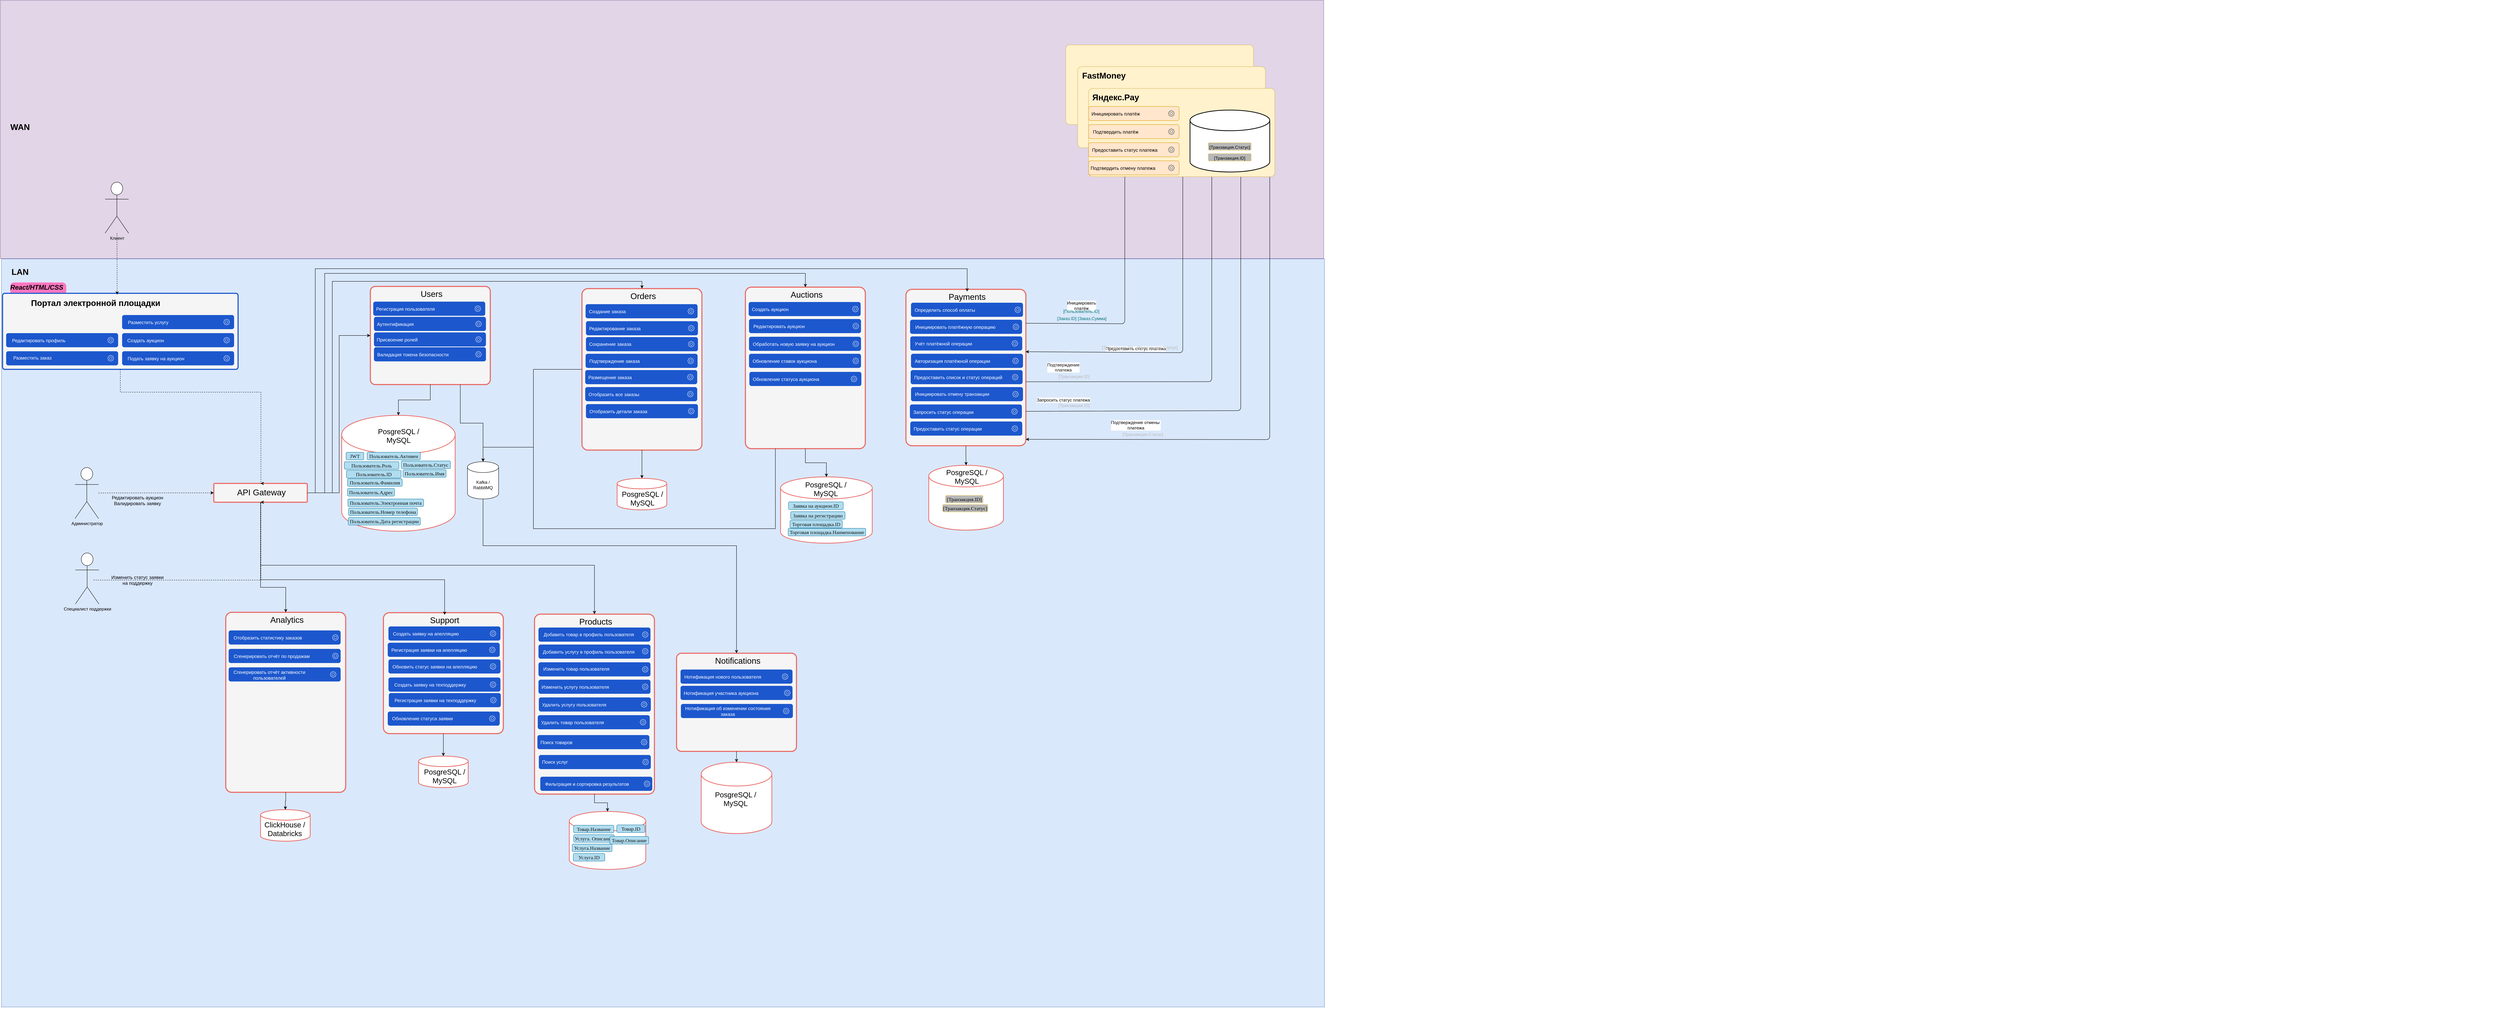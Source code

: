 <mxfile version="26.0.2">
  <diagram name="DF" id="BleSmaJVXqo2yb7Co1eL">
    <mxGraphModel dx="2693" dy="4670" grid="0" gridSize="10" guides="0" tooltips="0" connect="1" arrows="1" fold="1" page="0" pageScale="1" pageWidth="827" pageHeight="1169" math="0" shadow="0">
      <root>
        <mxCell id="0" />
        <mxCell id="1" parent="0" />
        <mxCell id="vsievEAY8pgI10jetNqv-5" value="" style="group" parent="1" vertex="1" connectable="0">
          <mxGeometry x="3677" y="-860" width="6897" height="2477" as="geometry" />
        </mxCell>
        <mxCell id="vsievEAY8pgI10jetNqv-1" value="" style="rounded=0;whiteSpace=wrap;html=1;fillColor=#dae8fc;strokeColor=#6c8ebf;" parent="vsievEAY8pgI10jetNqv-5" vertex="1">
          <mxGeometry x="3" y="401" width="3651" height="2066" as="geometry" />
        </mxCell>
        <mxCell id="vsievEAY8pgI10jetNqv-2" value="" style="rounded=0;whiteSpace=wrap;html=1;fillColor=#e1d5e7;strokeColor=#9673a6;movable=1;resizable=1;rotatable=1;deletable=1;editable=1;locked=0;connectable=1;" parent="vsievEAY8pgI10jetNqv-5" vertex="1">
          <mxGeometry y="-313" width="3652" height="713" as="geometry" />
        </mxCell>
        <mxCell id="vsievEAY8pgI10jetNqv-3" value="WAN" style="text;html=1;align=center;verticalAlign=middle;whiteSpace=wrap;rounded=1;shadow=0;fontSize=23;fontStyle=1" parent="vsievEAY8pgI10jetNqv-5" vertex="1">
          <mxGeometry x="12" y="12" width="85" height="49" as="geometry" />
        </mxCell>
        <mxCell id="vsievEAY8pgI10jetNqv-4" value="LAN" style="text;html=1;align=center;verticalAlign=middle;whiteSpace=wrap;rounded=1;shadow=0;fontSize=23;fontStyle=1" parent="vsievEAY8pgI10jetNqv-5" vertex="1">
          <mxGeometry x="12" y="412" width="85" height="49" as="geometry" />
        </mxCell>
        <mxCell id="vsievEAY8pgI10jetNqv-71" value="" style="group" parent="vsievEAY8pgI10jetNqv-5" vertex="1" connectable="0">
          <mxGeometry x="6" y="189" width="650" height="517" as="geometry" />
        </mxCell>
        <mxCell id="vsievEAY8pgI10jetNqv-39" value="" style="group" parent="vsievEAY8pgI10jetNqv-71" vertex="1" connectable="0">
          <mxGeometry x="21" y="264" width="155" height="49" as="geometry" />
        </mxCell>
        <mxCell id="vsievEAY8pgI10jetNqv-40" value="&lt;p style=&quot;margin: 0px 0px 0px 13px; text-indent: -13px; font-variant-numeric: normal; font-variant-east-asian: normal; font-variant-alternates: normal; font-kerning: auto; font-optical-sizing: auto; font-feature-settings: normal; font-variation-settings: normal; font-variant-position: normal; font-stretch: normal; font-size: 14px; line-height: normal; color: rgb(14, 14, 14); text-align: start;&quot; class=&quot;p1&quot;&gt;&lt;br&gt;&lt;/p&gt;" style="rounded=1;whiteSpace=wrap;html=1;fillColor=#FF77BF;strokeColor=none;arcSize=33;" parent="vsievEAY8pgI10jetNqv-39" vertex="1">
          <mxGeometry y="13" width="155" height="34" as="geometry" />
        </mxCell>
        <mxCell id="vsievEAY8pgI10jetNqv-41" value="&lt;font style=&quot;font-size: 18px;&quot;&gt;&lt;i&gt;React/HTML/CSS&lt;/i&gt;&lt;/font&gt;" style="text;html=1;align=center;verticalAlign=middle;whiteSpace=wrap;rounded=1;shadow=0;fontSize=23;fontStyle=1" parent="vsievEAY8pgI10jetNqv-39" vertex="1">
          <mxGeometry x="29" width="89" height="49" as="geometry" />
        </mxCell>
        <mxCell id="vsievEAY8pgI10jetNqv-42" value="" style="rounded=1;whiteSpace=wrap;html=1;arcSize=3;fillColor=#f5f5f5;strokeColor=#1C57CD;strokeWidth=3;align=center;verticalAlign=middle;fontFamily=Helvetica;fontSize=12;fontColor=#333333;resizable=1;" parent="vsievEAY8pgI10jetNqv-71" vertex="1">
          <mxGeometry y="307" width="650" height="210" as="geometry" />
        </mxCell>
        <mxCell id="vsievEAY8pgI10jetNqv-43" value="Портал электронной площадки" style="text;html=1;align=center;verticalAlign=middle;whiteSpace=wrap;rounded=1;shadow=0;fontSize=23;fontStyle=1" parent="vsievEAY8pgI10jetNqv-71" vertex="1">
          <mxGeometry x="67" y="309" width="380" height="49" as="geometry" />
        </mxCell>
        <mxCell id="vsievEAY8pgI10jetNqv-44" value="Клиент" style="shape=umlActor;verticalLabelPosition=bottom;verticalAlign=top;html=1;outlineConnect=0;rounded=1;" parent="vsievEAY8pgI10jetNqv-71" vertex="1">
          <mxGeometry x="283" width="65" height="141" as="geometry" />
        </mxCell>
        <mxCell id="vsievEAY8pgI10jetNqv-45" value="" style="endArrow=classic;html=1;rounded=1;dashed=1;entryX=0.727;entryY=0.031;entryDx=0;entryDy=0;entryPerimeter=0;fontSize=12;" parent="vsievEAY8pgI10jetNqv-71" source="vsievEAY8pgI10jetNqv-44" edge="1">
          <mxGeometry width="50" height="50" relative="1" as="geometry">
            <mxPoint x="315" y="47" as="sourcePoint" />
            <mxPoint x="316.26" y="310.519" as="targetPoint" />
            <Array as="points" />
          </mxGeometry>
        </mxCell>
        <mxCell id="vsievEAY8pgI10jetNqv-46" value="" style="group" parent="vsievEAY8pgI10jetNqv-71" vertex="1" connectable="0">
          <mxGeometry x="10" y="417" width="309" height="39" as="geometry" />
        </mxCell>
        <mxCell id="vsievEAY8pgI10jetNqv-47" value="" style="group" parent="vsievEAY8pgI10jetNqv-46" vertex="1" connectable="0">
          <mxGeometry width="309" height="39" as="geometry" />
        </mxCell>
        <mxCell id="vsievEAY8pgI10jetNqv-48" value="" style="rounded=1;whiteSpace=wrap;html=1;fillColor=#1C57CD;strokeColor=none;" parent="vsievEAY8pgI10jetNqv-47" vertex="1">
          <mxGeometry width="309" height="39" as="geometry" />
        </mxCell>
        <mxCell id="vsievEAY8pgI10jetNqv-49" value="" style="sketch=0;outlineConnect=0;fontColor=#FFFFFF;gradientColor=none;fillColor=#FFFFFF;strokeColor=none;dashed=0;verticalLabelPosition=bottom;verticalAlign=top;align=center;html=1;fontSize=12;fontStyle=0;aspect=fixed;pointerEvents=1;shape=mxgraph.aws4.gear;rounded=1;" parent="vsievEAY8pgI10jetNqv-47" vertex="1">
          <mxGeometry x="280" y="11" width="17" height="17" as="geometry" />
        </mxCell>
        <mxCell id="vsievEAY8pgI10jetNqv-50" value="Редактировать профиль" style="text;html=1;align=center;verticalAlign=middle;whiteSpace=wrap;rounded=1;fontSize=13;fontColor=#FFFFFF;" parent="vsievEAY8pgI10jetNqv-47" vertex="1">
          <mxGeometry x="8" y="4.5" width="164" height="30" as="geometry" />
        </mxCell>
        <mxCell id="vsievEAY8pgI10jetNqv-51" value="" style="group" parent="vsievEAY8pgI10jetNqv-71" vertex="1" connectable="0">
          <mxGeometry x="10" y="467" width="309" height="39" as="geometry" />
        </mxCell>
        <mxCell id="vsievEAY8pgI10jetNqv-52" value="" style="group" parent="vsievEAY8pgI10jetNqv-51" vertex="1" connectable="0">
          <mxGeometry width="309" height="39" as="geometry" />
        </mxCell>
        <mxCell id="vsievEAY8pgI10jetNqv-53" value="" style="rounded=1;whiteSpace=wrap;html=1;fillColor=#1C57CD;strokeColor=none;" parent="vsievEAY8pgI10jetNqv-52" vertex="1">
          <mxGeometry width="309" height="39" as="geometry" />
        </mxCell>
        <mxCell id="vsievEAY8pgI10jetNqv-54" value="" style="sketch=0;outlineConnect=0;fontColor=#FFFFFF;gradientColor=none;fillColor=#FFFFFF;strokeColor=none;dashed=0;verticalLabelPosition=bottom;verticalAlign=top;align=center;html=1;fontSize=12;fontStyle=0;aspect=fixed;pointerEvents=1;shape=mxgraph.aws4.gear;rounded=1;" parent="vsievEAY8pgI10jetNqv-52" vertex="1">
          <mxGeometry x="280" y="11" width="17" height="17" as="geometry" />
        </mxCell>
        <mxCell id="vsievEAY8pgI10jetNqv-55" value="Разместить заказ" style="text;html=1;align=center;verticalAlign=middle;whiteSpace=wrap;rounded=1;fontSize=13;fontColor=#FFFFFF;" parent="vsievEAY8pgI10jetNqv-52" vertex="1">
          <mxGeometry x="14" y="3" width="117" height="30" as="geometry" />
        </mxCell>
        <mxCell id="vsievEAY8pgI10jetNqv-56" value="" style="group" parent="vsievEAY8pgI10jetNqv-71" vertex="1" connectable="0">
          <mxGeometry x="330" y="367" width="309" height="39" as="geometry" />
        </mxCell>
        <mxCell id="vsievEAY8pgI10jetNqv-57" value="" style="group" parent="vsievEAY8pgI10jetNqv-56" vertex="1" connectable="0">
          <mxGeometry width="309" height="39" as="geometry" />
        </mxCell>
        <mxCell id="vsievEAY8pgI10jetNqv-58" value="" style="rounded=1;whiteSpace=wrap;html=1;fillColor=#1C57CD;strokeColor=none;" parent="vsievEAY8pgI10jetNqv-57" vertex="1">
          <mxGeometry width="309" height="39" as="geometry" />
        </mxCell>
        <mxCell id="vsievEAY8pgI10jetNqv-59" value="" style="sketch=0;outlineConnect=0;fontColor=#FFFFFF;gradientColor=none;fillColor=#FFFFFF;strokeColor=none;dashed=0;verticalLabelPosition=bottom;verticalAlign=top;align=center;html=1;fontSize=12;fontStyle=0;aspect=fixed;pointerEvents=1;shape=mxgraph.aws4.gear;rounded=1;" parent="vsievEAY8pgI10jetNqv-57" vertex="1">
          <mxGeometry x="280" y="11" width="17" height="17" as="geometry" />
        </mxCell>
        <mxCell id="vsievEAY8pgI10jetNqv-60" value="Разместить услугу" style="text;html=1;align=center;verticalAlign=middle;whiteSpace=wrap;rounded=1;fontSize=13;fontColor=#FFFFFF;" parent="vsievEAY8pgI10jetNqv-57" vertex="1">
          <mxGeometry x="6" y="4.5" width="132" height="30" as="geometry" />
        </mxCell>
        <mxCell id="vsievEAY8pgI10jetNqv-61" value="" style="group" parent="vsievEAY8pgI10jetNqv-71" vertex="1" connectable="0">
          <mxGeometry x="330" y="417" width="309" height="39" as="geometry" />
        </mxCell>
        <mxCell id="vsievEAY8pgI10jetNqv-62" value="" style="group" parent="vsievEAY8pgI10jetNqv-61" vertex="1" connectable="0">
          <mxGeometry width="309" height="39" as="geometry" />
        </mxCell>
        <mxCell id="vsievEAY8pgI10jetNqv-63" value="" style="rounded=1;whiteSpace=wrap;html=1;fillColor=#1C57CD;strokeColor=none;" parent="vsievEAY8pgI10jetNqv-62" vertex="1">
          <mxGeometry width="309" height="39" as="geometry" />
        </mxCell>
        <mxCell id="vsievEAY8pgI10jetNqv-64" value="" style="sketch=0;outlineConnect=0;fontColor=#FFFFFF;gradientColor=none;fillColor=#FFFFFF;strokeColor=none;dashed=0;verticalLabelPosition=bottom;verticalAlign=top;align=center;html=1;fontSize=12;fontStyle=0;aspect=fixed;pointerEvents=1;shape=mxgraph.aws4.gear;rounded=1;" parent="vsievEAY8pgI10jetNqv-62" vertex="1">
          <mxGeometry x="280" y="11" width="17" height="17" as="geometry" />
        </mxCell>
        <mxCell id="vsievEAY8pgI10jetNqv-65" value="Создать аукцион" style="text;html=1;align=center;verticalAlign=middle;whiteSpace=wrap;rounded=1;fontSize=13;fontColor=#FFFFFF;" parent="vsievEAY8pgI10jetNqv-62" vertex="1">
          <mxGeometry x="10" y="4.5" width="110" height="30" as="geometry" />
        </mxCell>
        <mxCell id="vsievEAY8pgI10jetNqv-66" value="" style="group" parent="vsievEAY8pgI10jetNqv-71" vertex="1" connectable="0">
          <mxGeometry x="330" y="467" width="309" height="39" as="geometry" />
        </mxCell>
        <mxCell id="vsievEAY8pgI10jetNqv-67" value="" style="group" parent="vsievEAY8pgI10jetNqv-66" vertex="1" connectable="0">
          <mxGeometry width="309" height="39" as="geometry" />
        </mxCell>
        <mxCell id="vsievEAY8pgI10jetNqv-68" value="" style="rounded=1;whiteSpace=wrap;html=1;fillColor=#1C57CD;strokeColor=none;" parent="vsievEAY8pgI10jetNqv-67" vertex="1">
          <mxGeometry width="309" height="39" as="geometry" />
        </mxCell>
        <mxCell id="vsievEAY8pgI10jetNqv-69" value="" style="sketch=0;outlineConnect=0;fontColor=#FFFFFF;gradientColor=none;fillColor=#FFFFFF;strokeColor=none;dashed=0;verticalLabelPosition=bottom;verticalAlign=top;align=center;html=1;fontSize=12;fontStyle=0;aspect=fixed;pointerEvents=1;shape=mxgraph.aws4.gear;rounded=1;" parent="vsievEAY8pgI10jetNqv-67" vertex="1">
          <mxGeometry x="280" y="11" width="17" height="17" as="geometry" />
        </mxCell>
        <mxCell id="vsievEAY8pgI10jetNqv-70" value="Подать заявку на аукцион" style="text;html=1;align=center;verticalAlign=middle;whiteSpace=wrap;rounded=1;fontSize=13;fontColor=#FFFFFF;" parent="vsievEAY8pgI10jetNqv-67" vertex="1">
          <mxGeometry x="10" y="4.5" width="167" height="30" as="geometry" />
        </mxCell>
        <mxCell id="vsievEAY8pgI10jetNqv-72" value="" style="group" parent="vsievEAY8pgI10jetNqv-5" vertex="1" connectable="0">
          <mxGeometry x="587" y="1005" width="269" height="64" as="geometry" />
        </mxCell>
        <mxCell id="vsievEAY8pgI10jetNqv-75" value="" style="group" parent="vsievEAY8pgI10jetNqv-72" vertex="1" connectable="0">
          <mxGeometry x="2" y="16" width="269" height="64" as="geometry" />
        </mxCell>
        <mxCell id="vsievEAY8pgI10jetNqv-73" value="" style="rounded=1;whiteSpace=wrap;html=1;arcSize=5;fillColor=#f5f5f5;strokeColor=#EA6B66;strokeWidth=3;" parent="vsievEAY8pgI10jetNqv-75" vertex="1">
          <mxGeometry width="258" height="52" as="geometry" />
        </mxCell>
        <mxCell id="vsievEAY8pgI10jetNqv-74" value="&lt;font style=&quot;font-size: 23px;&quot;&gt;API Gateway&lt;/font&gt;" style="text;html=1;align=center;verticalAlign=middle;whiteSpace=wrap;rounded=1;fontSize=13;" parent="vsievEAY8pgI10jetNqv-75" vertex="1">
          <mxGeometry x="47.999" y="17.995" width="167.414" height="13.427" as="geometry" />
        </mxCell>
        <mxCell id="vsievEAY8pgI10jetNqv-76" value="Администратор" style="shape=umlActor;verticalLabelPosition=bottom;verticalAlign=top;html=1;outlineConnect=0;rounded=1;" parent="vsievEAY8pgI10jetNqv-5" vertex="1">
          <mxGeometry x="206" y="977" width="65" height="141" as="geometry" />
        </mxCell>
        <mxCell id="vsievEAY8pgI10jetNqv-77" value="Редактировать аукцион&lt;div&gt;Валидировать заявку&lt;/div&gt;" style="text;html=1;align=center;verticalAlign=middle;whiteSpace=wrap;rounded=1;fontSize=13;" parent="vsievEAY8pgI10jetNqv-5" vertex="1">
          <mxGeometry x="257" y="1053" width="243" height="30" as="geometry" />
        </mxCell>
        <mxCell id="vsievEAY8pgI10jetNqv-78" value="Специалист поддержки" style="shape=umlActor;verticalLabelPosition=bottom;verticalAlign=top;html=1;outlineConnect=0;rounded=1;" parent="vsievEAY8pgI10jetNqv-5" vertex="1">
          <mxGeometry x="207" y="1213" width="65" height="141" as="geometry" />
        </mxCell>
        <mxCell id="vsievEAY8pgI10jetNqv-79" value="&lt;div&gt;Изменить статус заявки&lt;/div&gt;&lt;div&gt;на поддержку&lt;/div&gt;" style="text;html=1;align=center;verticalAlign=middle;whiteSpace=wrap;rounded=1;fontSize=13;" parent="vsievEAY8pgI10jetNqv-5" vertex="1">
          <mxGeometry x="257" y="1273" width="243" height="30" as="geometry" />
        </mxCell>
        <mxCell id="vsievEAY8pgI10jetNqv-80" value="" style="endArrow=classic;html=1;rounded=1;dashed=1;entryX=0;entryY=0.5;entryDx=0;entryDy=0;" parent="vsievEAY8pgI10jetNqv-5" source="vsievEAY8pgI10jetNqv-76" target="vsievEAY8pgI10jetNqv-73" edge="1">
          <mxGeometry width="50" height="50" relative="1" as="geometry">
            <mxPoint x="299" y="1037" as="sourcePoint" />
            <mxPoint x="518" y="1065" as="targetPoint" />
            <Array as="points" />
          </mxGeometry>
        </mxCell>
        <mxCell id="vsievEAY8pgI10jetNqv-82" style="edgeStyle=orthogonalEdgeStyle;rounded=0;orthogonalLoop=1;jettySize=auto;html=1;exitX=0.5;exitY=1;exitDx=0;exitDy=0;entryX=0.5;entryY=0;entryDx=0;entryDy=0;dashed=1;" parent="vsievEAY8pgI10jetNqv-5" source="vsievEAY8pgI10jetNqv-42" target="vsievEAY8pgI10jetNqv-73" edge="1">
          <mxGeometry relative="1" as="geometry">
            <Array as="points">
              <mxPoint x="331" y="769" />
              <mxPoint x="719" y="769" />
            </Array>
          </mxGeometry>
        </mxCell>
        <mxCell id="vsievEAY8pgI10jetNqv-83" value="" style="endArrow=classic;html=1;rounded=0;dashed=1;entryX=0.5;entryY=1;entryDx=0;entryDy=0;exitX=0;exitY=0.5;exitDx=0;exitDy=0;edgeStyle=orthogonalEdgeStyle;" parent="vsievEAY8pgI10jetNqv-5" source="vsievEAY8pgI10jetNqv-79" target="vsievEAY8pgI10jetNqv-73" edge="1">
          <mxGeometry width="50" height="50" relative="1" as="geometry">
            <mxPoint x="309" y="1047" as="sourcePoint" />
            <mxPoint x="783" y="1051" as="targetPoint" />
            <Array as="points">
              <mxPoint x="719" y="1288" />
            </Array>
          </mxGeometry>
        </mxCell>
        <mxCell id="vsievEAY8pgI10jetNqv-85" value="" style="group" parent="vsievEAY8pgI10jetNqv-5" vertex="1" connectable="0">
          <mxGeometry x="1021" y="477" width="331" height="362" as="geometry" />
        </mxCell>
        <mxCell id="vsievEAY8pgI10jetNqv-86" value="" style="rounded=1;whiteSpace=wrap;html=1;arcSize=5;fillColor=#f5f5f5;strokeColor=#EA6B66;strokeWidth=3;" parent="vsievEAY8pgI10jetNqv-85" vertex="1">
          <mxGeometry width="331" height="271" as="geometry" />
        </mxCell>
        <mxCell id="vsievEAY8pgI10jetNqv-87" value="&lt;font style=&quot;font-size: 23px;&quot;&gt;Users&lt;/font&gt;" style="text;html=1;align=center;verticalAlign=middle;whiteSpace=wrap;rounded=1;fontSize=13;" parent="vsievEAY8pgI10jetNqv-85" vertex="1">
          <mxGeometry x="66" y="6" width="206" height="30" as="geometry" />
        </mxCell>
        <mxCell id="vsievEAY8pgI10jetNqv-90" value="" style="group" parent="vsievEAY8pgI10jetNqv-85" vertex="1" connectable="0">
          <mxGeometry x="8" y="42" width="309" height="39" as="geometry" />
        </mxCell>
        <mxCell id="vsievEAY8pgI10jetNqv-91" value="" style="group" parent="vsievEAY8pgI10jetNqv-90" vertex="1" connectable="0">
          <mxGeometry width="309" height="39" as="geometry" />
        </mxCell>
        <mxCell id="vsievEAY8pgI10jetNqv-92" value="" style="rounded=1;whiteSpace=wrap;html=1;gradientColor=none;fillColor=#1C57CD;strokeColor=none;movable=1;resizable=1;rotatable=1;deletable=1;editable=1;locked=0;connectable=1;" parent="vsievEAY8pgI10jetNqv-91" vertex="1">
          <mxGeometry width="309" height="39" as="geometry" />
        </mxCell>
        <mxCell id="vsievEAY8pgI10jetNqv-93" value="" style="sketch=0;outlineConnect=0;dashed=0;verticalLabelPosition=bottom;verticalAlign=top;align=center;html=1;fontSize=12;fontStyle=0;aspect=fixed;pointerEvents=1;shape=mxgraph.aws4.gear;rounded=1;strokeColor=none;fillColor=default;" parent="vsievEAY8pgI10jetNqv-91" vertex="1">
          <mxGeometry x="280" y="11" width="17" height="17" as="geometry" />
        </mxCell>
        <mxCell id="vsievEAY8pgI10jetNqv-94" value="Регистрация пользователя" style="text;html=1;align=center;verticalAlign=middle;whiteSpace=wrap;rounded=1;fontSize=13;fontColor=#FFFFFF;strokeColor=none;movable=1;resizable=1;rotatable=1;deletable=1;editable=1;locked=0;connectable=1;" parent="vsievEAY8pgI10jetNqv-91" vertex="1">
          <mxGeometry x="3" y="4.5" width="172" height="30" as="geometry" />
        </mxCell>
        <mxCell id="BZBJQn5B5M7l6MrAMs_o-8" value="" style="group" parent="vsievEAY8pgI10jetNqv-85" vertex="1" connectable="0">
          <mxGeometry x="10" y="84" width="309" height="39" as="geometry" />
        </mxCell>
        <mxCell id="Tz6aEU4ManMyac2rpAqn-42" value="" style="rounded=1;whiteSpace=wrap;html=1;fillColor=#1C57CD;strokeColor=none;" parent="BZBJQn5B5M7l6MrAMs_o-8" vertex="1">
          <mxGeometry width="309" height="39" as="geometry" />
        </mxCell>
        <mxCell id="Tz6aEU4ManMyac2rpAqn-43" value="" style="sketch=0;outlineConnect=0;fontColor=#232F3E;gradientColor=none;fillColor=default;strokeColor=none;dashed=0;verticalLabelPosition=bottom;verticalAlign=top;align=center;html=1;fontSize=12;fontStyle=0;aspect=fixed;pointerEvents=1;shape=mxgraph.aws4.gear;rounded=1;" parent="BZBJQn5B5M7l6MrAMs_o-8" vertex="1">
          <mxGeometry x="280" y="11" width="17" height="17" as="geometry" />
        </mxCell>
        <mxCell id="Tz6aEU4ManMyac2rpAqn-44" value="Аутентификация" style="text;html=1;align=center;verticalAlign=middle;whiteSpace=wrap;rounded=1;fontSize=13;fontColor=#FFFFFF;strokeColor=none;" parent="BZBJQn5B5M7l6MrAMs_o-8" vertex="1">
          <mxGeometry x="2" y="4.5" width="114" height="30" as="geometry" />
        </mxCell>
        <mxCell id="BZBJQn5B5M7l6MrAMs_o-9" value="" style="group" parent="vsievEAY8pgI10jetNqv-85" vertex="1" connectable="0">
          <mxGeometry x="10" y="127" width="309" height="39" as="geometry" />
        </mxCell>
        <mxCell id="Tz6aEU4ManMyac2rpAqn-45" value="" style="rounded=1;whiteSpace=wrap;html=1;fillColor=#1C57CD;strokeColor=none;" parent="BZBJQn5B5M7l6MrAMs_o-9" vertex="1">
          <mxGeometry width="309" height="39" as="geometry" />
        </mxCell>
        <mxCell id="Tz6aEU4ManMyac2rpAqn-46" value="" style="sketch=0;outlineConnect=0;fontColor=#232F3E;gradientColor=none;fillColor=default;strokeColor=none;dashed=0;verticalLabelPosition=bottom;verticalAlign=top;align=center;html=1;fontSize=12;fontStyle=0;aspect=fixed;pointerEvents=1;shape=mxgraph.aws4.gear;rounded=1;" parent="BZBJQn5B5M7l6MrAMs_o-9" vertex="1">
          <mxGeometry x="280" y="11" width="17" height="17" as="geometry" />
        </mxCell>
        <mxCell id="Tz6aEU4ManMyac2rpAqn-47" value="Присвоение ролей" style="text;html=1;align=center;verticalAlign=middle;whiteSpace=wrap;rounded=1;fontSize=13;fontColor=#FFFFFF;strokeColor=none;" parent="BZBJQn5B5M7l6MrAMs_o-9" vertex="1">
          <mxGeometry x="3" y="5" width="122" height="30" as="geometry" />
        </mxCell>
        <mxCell id="BZBJQn5B5M7l6MrAMs_o-11" value="" style="group" parent="vsievEAY8pgI10jetNqv-85" vertex="1" connectable="0">
          <mxGeometry x="10" y="168" width="309" height="39" as="geometry" />
        </mxCell>
        <mxCell id="Tz6aEU4ManMyac2rpAqn-48" value="" style="rounded=1;whiteSpace=wrap;html=1;fillColor=#1C57CD;strokeColor=none;" parent="BZBJQn5B5M7l6MrAMs_o-11" vertex="1">
          <mxGeometry width="309" height="39" as="geometry" />
        </mxCell>
        <mxCell id="Tz6aEU4ManMyac2rpAqn-49" value="" style="sketch=0;outlineConnect=0;fontColor=#232F3E;gradientColor=none;fillColor=default;strokeColor=none;dashed=0;verticalLabelPosition=bottom;verticalAlign=top;align=center;html=1;fontSize=12;fontStyle=0;aspect=fixed;pointerEvents=1;shape=mxgraph.aws4.gear;rounded=1;" parent="BZBJQn5B5M7l6MrAMs_o-11" vertex="1">
          <mxGeometry x="280" y="11" width="17" height="17" as="geometry" />
        </mxCell>
        <mxCell id="Tz6aEU4ManMyac2rpAqn-50" value="Валидация токена безопасности" style="text;html=1;align=center;verticalAlign=middle;whiteSpace=wrap;rounded=1;fontSize=13;fontColor=#FFFFFF;strokeColor=none;" parent="BZBJQn5B5M7l6MrAMs_o-11" vertex="1">
          <mxGeometry x="3" y="4.5" width="209" height="30" as="geometry" />
        </mxCell>
        <mxCell id="vsievEAY8pgI10jetNqv-95" value="" style="strokeWidth=2;html=1;shape=mxgraph.flowchart.database;whiteSpace=wrap;rounded=1;movable=1;resizable=1;rotatable=1;deletable=1;editable=1;locked=0;connectable=1;strokeColor=#EA6B66;" parent="vsievEAY8pgI10jetNqv-5" vertex="1">
          <mxGeometry x="942" y="833" width="313" height="320" as="geometry" />
        </mxCell>
        <mxCell id="vsievEAY8pgI10jetNqv-96" style="edgeStyle=orthogonalEdgeStyle;rounded=0;orthogonalLoop=1;jettySize=auto;html=1;entryX=0.5;entryY=0;entryDx=0;entryDy=0;entryPerimeter=0;" parent="vsievEAY8pgI10jetNqv-5" source="vsievEAY8pgI10jetNqv-86" target="vsievEAY8pgI10jetNqv-95" edge="1">
          <mxGeometry relative="1" as="geometry" />
        </mxCell>
        <mxCell id="vsievEAY8pgI10jetNqv-97" style="edgeStyle=orthogonalEdgeStyle;rounded=0;orthogonalLoop=1;jettySize=auto;html=1;entryX=0;entryY=0.5;entryDx=0;entryDy=0;" parent="vsievEAY8pgI10jetNqv-5" source="vsievEAY8pgI10jetNqv-73" target="vsievEAY8pgI10jetNqv-86" edge="1">
          <mxGeometry relative="1" as="geometry">
            <Array as="points">
              <mxPoint x="935" y="1047" />
              <mxPoint x="935" y="613" />
            </Array>
          </mxGeometry>
        </mxCell>
        <mxCell id="Aq_2pqgvo5KpBYjyxnAS-1" value="" style="group" parent="vsievEAY8pgI10jetNqv-5" vertex="1" connectable="0">
          <mxGeometry x="1605" y="483" width="331" height="446" as="geometry" />
        </mxCell>
        <mxCell id="Aq_2pqgvo5KpBYjyxnAS-2" value="" style="rounded=1;whiteSpace=wrap;html=1;arcSize=5;fillColor=#f5f5f5;strokeColor=#EA6B66;strokeWidth=3;" parent="Aq_2pqgvo5KpBYjyxnAS-1" vertex="1">
          <mxGeometry width="331" height="446" as="geometry" />
        </mxCell>
        <mxCell id="Aq_2pqgvo5KpBYjyxnAS-3" value="&lt;font style=&quot;font-size: 23px;&quot;&gt;Orders&lt;/font&gt;" style="text;html=1;align=center;verticalAlign=middle;whiteSpace=wrap;rounded=1;fontSize=13;" parent="Aq_2pqgvo5KpBYjyxnAS-1" vertex="1">
          <mxGeometry x="66" y="6" width="206" height="30" as="geometry" />
        </mxCell>
        <mxCell id="BZBJQn5B5M7l6MrAMs_o-14" value="" style="group" parent="Aq_2pqgvo5KpBYjyxnAS-1" vertex="1" connectable="0">
          <mxGeometry x="10" y="43" width="309" height="39" as="geometry" />
        </mxCell>
        <mxCell id="Tz6aEU4ManMyac2rpAqn-75" value="" style="rounded=1;whiteSpace=wrap;html=1;fillColor=#1C57CD;strokeColor=none;" parent="BZBJQn5B5M7l6MrAMs_o-14" vertex="1">
          <mxGeometry width="309" height="39" as="geometry" />
        </mxCell>
        <mxCell id="Tz6aEU4ManMyac2rpAqn-76" value="" style="sketch=0;outlineConnect=0;fontColor=#232F3E;gradientColor=none;fillColor=default;strokeColor=none;dashed=0;verticalLabelPosition=bottom;verticalAlign=top;align=center;html=1;fontSize=12;fontStyle=0;aspect=fixed;pointerEvents=1;shape=mxgraph.aws4.gear;rounded=1;" parent="BZBJQn5B5M7l6MrAMs_o-14" vertex="1">
          <mxGeometry x="282" y="11" width="17" height="17" as="geometry" />
        </mxCell>
        <mxCell id="Tz6aEU4ManMyac2rpAqn-77" value="Создание заказа" style="text;html=1;align=center;verticalAlign=middle;whiteSpace=wrap;rounded=1;fontSize=13;fontColor=#FFFFFF;strokeColor=none;" parent="BZBJQn5B5M7l6MrAMs_o-14" vertex="1">
          <mxGeometry x="5" y="4.5" width="110" height="30" as="geometry" />
        </mxCell>
        <mxCell id="BZBJQn5B5M7l6MrAMs_o-15" value="" style="group" parent="Aq_2pqgvo5KpBYjyxnAS-1" vertex="1" connectable="0">
          <mxGeometry x="11" y="90" width="309" height="39" as="geometry" />
        </mxCell>
        <mxCell id="Tz6aEU4ManMyac2rpAqn-78" value="" style="rounded=1;whiteSpace=wrap;html=1;fillColor=#1C57CD;strokeColor=none;" parent="BZBJQn5B5M7l6MrAMs_o-15" vertex="1">
          <mxGeometry width="309" height="39" as="geometry" />
        </mxCell>
        <mxCell id="Tz6aEU4ManMyac2rpAqn-79" value="" style="sketch=0;outlineConnect=0;fontColor=#232F3E;gradientColor=none;fillColor=default;strokeColor=none;dashed=0;verticalLabelPosition=bottom;verticalAlign=top;align=center;html=1;fontSize=12;fontStyle=0;aspect=fixed;pointerEvents=1;shape=mxgraph.aws4.gear;rounded=1;" parent="BZBJQn5B5M7l6MrAMs_o-15" vertex="1">
          <mxGeometry x="282" y="11" width="17" height="17" as="geometry" />
        </mxCell>
        <mxCell id="Tz6aEU4ManMyac2rpAqn-80" value="Редактирование заказа" style="text;html=1;align=center;verticalAlign=middle;whiteSpace=wrap;rounded=1;fontSize=13;fontColor=#FFFFFF;strokeColor=none;" parent="BZBJQn5B5M7l6MrAMs_o-15" vertex="1">
          <mxGeometry x="3" y="4.5" width="154" height="30" as="geometry" />
        </mxCell>
        <mxCell id="BZBJQn5B5M7l6MrAMs_o-16" value="" style="group" parent="Aq_2pqgvo5KpBYjyxnAS-1" vertex="1" connectable="0">
          <mxGeometry x="11" y="134" width="309" height="39" as="geometry" />
        </mxCell>
        <mxCell id="Tz6aEU4ManMyac2rpAqn-81" value="" style="rounded=1;whiteSpace=wrap;html=1;fillColor=#1C57CD;strokeColor=none;" parent="BZBJQn5B5M7l6MrAMs_o-16" vertex="1">
          <mxGeometry width="309" height="39" as="geometry" />
        </mxCell>
        <mxCell id="Tz6aEU4ManMyac2rpAqn-82" value="" style="sketch=0;outlineConnect=0;fontColor=#232F3E;gradientColor=none;fillColor=default;strokeColor=none;dashed=0;verticalLabelPosition=bottom;verticalAlign=top;align=center;html=1;fontSize=12;fontStyle=0;aspect=fixed;pointerEvents=1;shape=mxgraph.aws4.gear;rounded=1;" parent="BZBJQn5B5M7l6MrAMs_o-16" vertex="1">
          <mxGeometry x="282" y="11" width="17" height="17" as="geometry" />
        </mxCell>
        <mxCell id="Tz6aEU4ManMyac2rpAqn-83" value="Сохранение заказа" style="text;html=1;align=center;verticalAlign=middle;whiteSpace=wrap;rounded=1;fontSize=13;fontColor=#FFFFFF;strokeColor=none;" parent="BZBJQn5B5M7l6MrAMs_o-16" vertex="1">
          <mxGeometry x="4" y="4" width="126" height="30" as="geometry" />
        </mxCell>
        <mxCell id="BZBJQn5B5M7l6MrAMs_o-17" value="" style="group" parent="Aq_2pqgvo5KpBYjyxnAS-1" vertex="1" connectable="0">
          <mxGeometry x="10" y="180" width="309" height="39" as="geometry" />
        </mxCell>
        <mxCell id="Tz6aEU4ManMyac2rpAqn-84" value="" style="rounded=1;whiteSpace=wrap;html=1;fillColor=#1C57CD;strokeColor=none;" parent="BZBJQn5B5M7l6MrAMs_o-17" vertex="1">
          <mxGeometry width="309" height="39" as="geometry" />
        </mxCell>
        <mxCell id="Tz6aEU4ManMyac2rpAqn-85" value="" style="sketch=0;outlineConnect=0;fontColor=#232F3E;gradientColor=none;fillColor=default;strokeColor=none;dashed=0;verticalLabelPosition=bottom;verticalAlign=top;align=center;html=1;fontSize=12;fontStyle=0;aspect=fixed;pointerEvents=1;shape=mxgraph.aws4.gear;rounded=1;" parent="BZBJQn5B5M7l6MrAMs_o-17" vertex="1">
          <mxGeometry x="281.5" y="11" width="17" height="17" as="geometry" />
        </mxCell>
        <mxCell id="Tz6aEU4ManMyac2rpAqn-86" value="Подтверждение заказа" style="text;html=1;align=center;verticalAlign=middle;whiteSpace=wrap;rounded=1;fontSize=13;fontColor=#FFFFFF;strokeColor=none;" parent="BZBJQn5B5M7l6MrAMs_o-17" vertex="1">
          <mxGeometry x="4" y="4.5" width="152" height="30" as="geometry" />
        </mxCell>
        <mxCell id="BZBJQn5B5M7l6MrAMs_o-18" value="" style="group" parent="Aq_2pqgvo5KpBYjyxnAS-1" vertex="1" connectable="0">
          <mxGeometry x="9" y="225" width="309" height="39" as="geometry" />
        </mxCell>
        <mxCell id="Tz6aEU4ManMyac2rpAqn-87" value="" style="rounded=1;whiteSpace=wrap;html=1;fillColor=#1C57CD;strokeColor=none;" parent="BZBJQn5B5M7l6MrAMs_o-18" vertex="1">
          <mxGeometry width="309" height="39" as="geometry" />
        </mxCell>
        <mxCell id="Tz6aEU4ManMyac2rpAqn-88" value="" style="sketch=0;outlineConnect=0;fontColor=#232F3E;gradientColor=none;fillColor=default;strokeColor=none;dashed=0;verticalLabelPosition=bottom;verticalAlign=top;align=center;html=1;fontSize=12;fontStyle=0;aspect=fixed;pointerEvents=1;shape=mxgraph.aws4.gear;rounded=1;" parent="BZBJQn5B5M7l6MrAMs_o-18" vertex="1">
          <mxGeometry x="281.5" y="11" width="17" height="17" as="geometry" />
        </mxCell>
        <mxCell id="Tz6aEU4ManMyac2rpAqn-89" value="Размещение заказа" style="text;html=1;align=center;verticalAlign=middle;whiteSpace=wrap;rounded=1;fontSize=13;fontColor=#FFFFFF;strokeColor=none;" parent="BZBJQn5B5M7l6MrAMs_o-18" vertex="1">
          <mxGeometry x="3" y="4.5" width="130.5" height="30" as="geometry" />
        </mxCell>
        <mxCell id="BZBJQn5B5M7l6MrAMs_o-19" value="" style="group" parent="Aq_2pqgvo5KpBYjyxnAS-1" vertex="1" connectable="0">
          <mxGeometry x="9" y="272" width="309" height="39" as="geometry" />
        </mxCell>
        <mxCell id="Tz6aEU4ManMyac2rpAqn-90" value="" style="rounded=1;whiteSpace=wrap;html=1;fillColor=#1C57CD;strokeColor=none;" parent="BZBJQn5B5M7l6MrAMs_o-19" vertex="1">
          <mxGeometry width="309" height="39" as="geometry" />
        </mxCell>
        <mxCell id="Tz6aEU4ManMyac2rpAqn-91" value="" style="sketch=0;outlineConnect=0;fontColor=#232F3E;gradientColor=none;fillColor=default;strokeColor=none;dashed=0;verticalLabelPosition=bottom;verticalAlign=top;align=center;html=1;fontSize=12;fontStyle=0;aspect=fixed;pointerEvents=1;shape=mxgraph.aws4.gear;rounded=1;" parent="BZBJQn5B5M7l6MrAMs_o-19" vertex="1">
          <mxGeometry x="281.5" y="11" width="17" height="17" as="geometry" />
        </mxCell>
        <mxCell id="Tz6aEU4ManMyac2rpAqn-92" value="Отобразить все заказы" style="text;html=1;align=center;verticalAlign=middle;whiteSpace=wrap;rounded=1;fontSize=13;fontColor=#FFFFFF;strokeColor=none;" parent="BZBJQn5B5M7l6MrAMs_o-19" vertex="1">
          <mxGeometry x="3" y="4.5" width="152" height="30" as="geometry" />
        </mxCell>
        <mxCell id="BZBJQn5B5M7l6MrAMs_o-20" value="" style="group" parent="Aq_2pqgvo5KpBYjyxnAS-1" vertex="1" connectable="0">
          <mxGeometry x="11" y="319" width="309" height="39" as="geometry" />
        </mxCell>
        <mxCell id="Tz6aEU4ManMyac2rpAqn-93" value="" style="rounded=1;whiteSpace=wrap;html=1;fillColor=#1C57CD;strokeColor=none;" parent="BZBJQn5B5M7l6MrAMs_o-20" vertex="1">
          <mxGeometry width="309" height="39" as="geometry" />
        </mxCell>
        <mxCell id="Tz6aEU4ManMyac2rpAqn-94" value="" style="sketch=0;outlineConnect=0;fontColor=#232F3E;gradientColor=none;fillColor=default;strokeColor=none;dashed=0;verticalLabelPosition=bottom;verticalAlign=top;align=center;html=1;fontSize=12;fontStyle=0;aspect=fixed;pointerEvents=1;shape=mxgraph.aws4.gear;rounded=1;" parent="BZBJQn5B5M7l6MrAMs_o-20" vertex="1">
          <mxGeometry x="282" y="11" width="17" height="17" as="geometry" />
        </mxCell>
        <mxCell id="Tz6aEU4ManMyac2rpAqn-95" value="Отобразить детали заказа" style="text;html=1;align=center;verticalAlign=middle;whiteSpace=wrap;rounded=1;fontSize=13;fontColor=#FFFFFF;strokeColor=none;" parent="BZBJQn5B5M7l6MrAMs_o-20" vertex="1">
          <mxGeometry x="5" y="5" width="169" height="30" as="geometry" />
        </mxCell>
        <mxCell id="Aq_2pqgvo5KpBYjyxnAS-21" value="" style="strokeWidth=2;html=1;shape=mxgraph.flowchart.database;whiteSpace=wrap;rounded=1;movable=1;resizable=1;rotatable=1;deletable=1;editable=1;locked=0;connectable=1;strokeColor=#EA6B66;" parent="vsievEAY8pgI10jetNqv-5" vertex="1">
          <mxGeometry x="1702" y="1007" width="137" height="87" as="geometry" />
        </mxCell>
        <mxCell id="Aq_2pqgvo5KpBYjyxnAS-23" style="edgeStyle=orthogonalEdgeStyle;rounded=0;orthogonalLoop=1;jettySize=auto;html=1;" parent="vsievEAY8pgI10jetNqv-5" source="Aq_2pqgvo5KpBYjyxnAS-2" target="Aq_2pqgvo5KpBYjyxnAS-21" edge="1">
          <mxGeometry relative="1" as="geometry" />
        </mxCell>
        <mxCell id="Aq_2pqgvo5KpBYjyxnAS-24" value="" style="group" parent="vsievEAY8pgI10jetNqv-5" vertex="1" connectable="0">
          <mxGeometry x="2056" y="479" width="331" height="446" as="geometry" />
        </mxCell>
        <mxCell id="Aq_2pqgvo5KpBYjyxnAS-25" value="" style="rounded=1;whiteSpace=wrap;html=1;arcSize=5;fillColor=#f5f5f5;strokeColor=#EA6B66;strokeWidth=3;" parent="Aq_2pqgvo5KpBYjyxnAS-24" vertex="1">
          <mxGeometry width="331" height="446" as="geometry" />
        </mxCell>
        <mxCell id="Aq_2pqgvo5KpBYjyxnAS-26" value="&lt;font style=&quot;font-size: 23px;&quot;&gt;Auctions&lt;/font&gt;" style="text;html=1;align=center;verticalAlign=middle;whiteSpace=wrap;rounded=1;fontSize=13;" parent="Aq_2pqgvo5KpBYjyxnAS-24" vertex="1">
          <mxGeometry x="66" y="6" width="206" height="30" as="geometry" />
        </mxCell>
        <mxCell id="BZBJQn5B5M7l6MrAMs_o-27" value="" style="group" parent="Aq_2pqgvo5KpBYjyxnAS-24" vertex="1" connectable="0">
          <mxGeometry x="9" y="41" width="309" height="39" as="geometry" />
        </mxCell>
        <mxCell id="Tz6aEU4ManMyac2rpAqn-135" value="" style="rounded=1;whiteSpace=wrap;html=1;fillColor=#1C57CD;strokeColor=none;" parent="BZBJQn5B5M7l6MrAMs_o-27" vertex="1">
          <mxGeometry width="309" height="39" as="geometry" />
        </mxCell>
        <mxCell id="Tz6aEU4ManMyac2rpAqn-136" value="" style="sketch=0;outlineConnect=0;fontColor=#232F3E;gradientColor=none;fillColor=#FFFFFF;strokeColor=none;dashed=0;verticalLabelPosition=bottom;verticalAlign=top;align=center;html=1;fontSize=12;fontStyle=0;aspect=fixed;pointerEvents=1;shape=mxgraph.aws4.gear;rounded=1;" parent="BZBJQn5B5M7l6MrAMs_o-27" vertex="1">
          <mxGeometry x="286" y="11" width="17" height="17" as="geometry" />
        </mxCell>
        <mxCell id="Tz6aEU4ManMyac2rpAqn-137" value="Создать аукцион" style="text;html=1;align=center;verticalAlign=middle;whiteSpace=wrap;rounded=1;fontSize=13;fontColor=#FFFFFF;strokeColor=none;" parent="BZBJQn5B5M7l6MrAMs_o-27" vertex="1">
          <mxGeometry x="3" y="4.5" width="113" height="30" as="geometry" />
        </mxCell>
        <mxCell id="BZBJQn5B5M7l6MrAMs_o-28" value="" style="group" parent="Aq_2pqgvo5KpBYjyxnAS-24" vertex="1" connectable="0">
          <mxGeometry x="10" y="88" width="309" height="39" as="geometry" />
        </mxCell>
        <mxCell id="Tz6aEU4ManMyac2rpAqn-140" value="" style="rounded=1;whiteSpace=wrap;html=1;fillColor=#1C57CD;strokeColor=none;" parent="BZBJQn5B5M7l6MrAMs_o-28" vertex="1">
          <mxGeometry width="309" height="39" as="geometry" />
        </mxCell>
        <mxCell id="Tz6aEU4ManMyac2rpAqn-141" value="" style="sketch=0;outlineConnect=0;fontColor=#232F3E;gradientColor=none;fillColor=#FFFFFF;strokeColor=none;dashed=0;verticalLabelPosition=bottom;verticalAlign=top;align=center;html=1;fontSize=12;fontStyle=0;aspect=fixed;pointerEvents=1;shape=mxgraph.aws4.gear;rounded=1;" parent="BZBJQn5B5M7l6MrAMs_o-28" vertex="1">
          <mxGeometry x="286" y="11" width="17" height="17" as="geometry" />
        </mxCell>
        <mxCell id="Tz6aEU4ManMyac2rpAqn-142" value="Редактировать аукцион" style="text;html=1;align=center;verticalAlign=middle;whiteSpace=wrap;rounded=1;fontSize=13;fontColor=#FFFFFF;strokeColor=none;" parent="BZBJQn5B5M7l6MrAMs_o-28" vertex="1">
          <mxGeometry x="3" y="4.5" width="160" height="30" as="geometry" />
        </mxCell>
        <mxCell id="BZBJQn5B5M7l6MrAMs_o-29" value="" style="group" parent="Aq_2pqgvo5KpBYjyxnAS-24" vertex="1" connectable="0">
          <mxGeometry x="10" y="137" width="309" height="39" as="geometry" />
        </mxCell>
        <mxCell id="Tz6aEU4ManMyac2rpAqn-143" value="" style="rounded=1;whiteSpace=wrap;html=1;fillColor=#1C57CD;strokeColor=none;" parent="BZBJQn5B5M7l6MrAMs_o-29" vertex="1">
          <mxGeometry width="309" height="39" as="geometry" />
        </mxCell>
        <mxCell id="Tz6aEU4ManMyac2rpAqn-144" value="" style="sketch=0;outlineConnect=0;fontColor=#232F3E;gradientColor=none;fillColor=#FFFFFF;strokeColor=none;dashed=0;verticalLabelPosition=bottom;verticalAlign=top;align=center;html=1;fontSize=12;fontStyle=0;aspect=fixed;pointerEvents=1;shape=mxgraph.aws4.gear;rounded=1;" parent="BZBJQn5B5M7l6MrAMs_o-29" vertex="1">
          <mxGeometry x="286" y="11" width="17" height="17" as="geometry" />
        </mxCell>
        <mxCell id="Tz6aEU4ManMyac2rpAqn-145" value="Обработать новую заявку на аукцион" style="text;html=1;align=center;verticalAlign=middle;whiteSpace=wrap;rounded=1;fontSize=13;fontColor=#FFFFFF;strokeColor=none;" parent="BZBJQn5B5M7l6MrAMs_o-29" vertex="1">
          <mxGeometry x="3" y="4.5" width="241" height="30" as="geometry" />
        </mxCell>
        <mxCell id="BZBJQn5B5M7l6MrAMs_o-30" value="" style="group" parent="Aq_2pqgvo5KpBYjyxnAS-24" vertex="1" connectable="0">
          <mxGeometry x="10" y="184" width="309" height="39" as="geometry" />
        </mxCell>
        <mxCell id="Tz6aEU4ManMyac2rpAqn-146" value="" style="rounded=1;whiteSpace=wrap;html=1;fillColor=#1C57CD;strokeColor=none;" parent="BZBJQn5B5M7l6MrAMs_o-30" vertex="1">
          <mxGeometry width="309" height="39" as="geometry" />
        </mxCell>
        <mxCell id="Tz6aEU4ManMyac2rpAqn-147" value="" style="sketch=0;outlineConnect=0;fontColor=#232F3E;gradientColor=none;fillColor=#FFFFFF;strokeColor=none;dashed=0;verticalLabelPosition=bottom;verticalAlign=top;align=center;html=1;fontSize=12;fontStyle=0;aspect=fixed;pointerEvents=1;shape=mxgraph.aws4.gear;rounded=1;" parent="BZBJQn5B5M7l6MrAMs_o-30" vertex="1">
          <mxGeometry x="286" y="11" width="17" height="17" as="geometry" />
        </mxCell>
        <mxCell id="Tz6aEU4ManMyac2rpAqn-148" value="Обновление ставок аукциона" style="text;html=1;align=center;verticalAlign=middle;whiteSpace=wrap;rounded=1;fontSize=13;fontColor=#FFFFFF;strokeColor=none;" parent="BZBJQn5B5M7l6MrAMs_o-30" vertex="1">
          <mxGeometry x="4" y="4.5" width="189" height="30" as="geometry" />
        </mxCell>
        <mxCell id="BZBJQn5B5M7l6MrAMs_o-38" value="" style="group" parent="Aq_2pqgvo5KpBYjyxnAS-24" vertex="1" connectable="0">
          <mxGeometry x="12" y="230" width="309" height="39" as="geometry" />
        </mxCell>
        <mxCell id="cKbgiC5qh_IXnBO1eU4K-20" value="" style="sketch=0;outlineConnect=0;fontColor=#232F3E;gradientColor=none;fillColor=#FFFFFF;strokeColor=none;dashed=0;verticalLabelPosition=bottom;verticalAlign=top;align=center;html=1;fontSize=12;fontStyle=0;aspect=fixed;pointerEvents=1;shape=mxgraph.aws4.gear;rounded=1;" parent="BZBJQn5B5M7l6MrAMs_o-38" vertex="1">
          <mxGeometry x="280" y="11" width="17" height="17" as="geometry" />
        </mxCell>
        <mxCell id="BZBJQn5B5M7l6MrAMs_o-37" value="" style="group" parent="Aq_2pqgvo5KpBYjyxnAS-24" vertex="1" connectable="0">
          <mxGeometry x="11" y="234" width="309" height="39" as="geometry" />
        </mxCell>
        <mxCell id="cKbgiC5qh_IXnBO1eU4K-37" value="" style="rounded=1;whiteSpace=wrap;html=1;fillColor=#1C57CD;strokeColor=none;" parent="BZBJQn5B5M7l6MrAMs_o-37" vertex="1">
          <mxGeometry width="309" height="39" as="geometry" />
        </mxCell>
        <mxCell id="cKbgiC5qh_IXnBO1eU4K-38" value="" style="sketch=0;outlineConnect=0;fontColor=#232F3E;gradientColor=none;fillColor=#FFFFFF;strokeColor=none;dashed=0;verticalLabelPosition=bottom;verticalAlign=top;align=center;html=1;fontSize=12;fontStyle=0;aspect=fixed;pointerEvents=1;shape=mxgraph.aws4.gear;rounded=1;" parent="BZBJQn5B5M7l6MrAMs_o-37" vertex="1">
          <mxGeometry x="280" y="11" width="17" height="17" as="geometry" />
        </mxCell>
        <mxCell id="cKbgiC5qh_IXnBO1eU4K-39" value="Обновление статуса аукциона" style="text;html=1;align=center;verticalAlign=middle;whiteSpace=wrap;rounded=1;fontSize=13;fontColor=#FFFFFF;strokeColor=none;" parent="BZBJQn5B5M7l6MrAMs_o-37" vertex="1">
          <mxGeometry y="4.5" width="202" height="30" as="geometry" />
        </mxCell>
        <mxCell id="Aq_2pqgvo5KpBYjyxnAS-55" value="" style="strokeWidth=2;html=1;shape=mxgraph.flowchart.database;whiteSpace=wrap;rounded=1;movable=1;resizable=1;rotatable=1;deletable=1;editable=1;locked=0;connectable=1;strokeColor=#EA6B66;" parent="vsievEAY8pgI10jetNqv-5" vertex="1">
          <mxGeometry x="2153" y="1003" width="253" height="183" as="geometry" />
        </mxCell>
        <mxCell id="Aq_2pqgvo5KpBYjyxnAS-56" style="edgeStyle=orthogonalEdgeStyle;rounded=0;orthogonalLoop=1;jettySize=auto;html=1;" parent="vsievEAY8pgI10jetNqv-5" source="Aq_2pqgvo5KpBYjyxnAS-25" target="Aq_2pqgvo5KpBYjyxnAS-55" edge="1">
          <mxGeometry relative="1" as="geometry" />
        </mxCell>
        <mxCell id="Aq_2pqgvo5KpBYjyxnAS-57" value="" style="group" parent="vsievEAY8pgI10jetNqv-5" vertex="1" connectable="0">
          <mxGeometry x="1866" y="1490" width="331" height="362" as="geometry" />
        </mxCell>
        <mxCell id="Aq_2pqgvo5KpBYjyxnAS-58" value="" style="rounded=1;whiteSpace=wrap;html=1;arcSize=5;fillColor=#f5f5f5;strokeColor=#EA6B66;strokeWidth=3;" parent="Aq_2pqgvo5KpBYjyxnAS-57" vertex="1">
          <mxGeometry width="331" height="271" as="geometry" />
        </mxCell>
        <mxCell id="Aq_2pqgvo5KpBYjyxnAS-59" value="&lt;font style=&quot;font-size: 23px;&quot;&gt;Notifications&lt;/font&gt;" style="text;html=1;align=center;verticalAlign=middle;whiteSpace=wrap;rounded=1;fontSize=13;" parent="Aq_2pqgvo5KpBYjyxnAS-57" vertex="1">
          <mxGeometry x="66" y="6" width="206" height="30" as="geometry" />
        </mxCell>
        <mxCell id="BZBJQn5B5M7l6MrAMs_o-10" value="" style="group" parent="Aq_2pqgvo5KpBYjyxnAS-57" vertex="1" connectable="0">
          <mxGeometry x="11" y="45" width="309" height="39" as="geometry" />
        </mxCell>
        <mxCell id="Tz6aEU4ManMyac2rpAqn-72" value="" style="rounded=1;whiteSpace=wrap;html=1;fillColor=#1C57CD;strokeColor=none;" parent="BZBJQn5B5M7l6MrAMs_o-10" vertex="1">
          <mxGeometry width="309" height="39" as="geometry" />
        </mxCell>
        <mxCell id="Tz6aEU4ManMyac2rpAqn-73" value="" style="sketch=0;outlineConnect=0;fontColor=#232F3E;gradientColor=none;fillColor=default;strokeColor=none;dashed=0;verticalLabelPosition=bottom;verticalAlign=top;align=center;html=1;fontSize=12;fontStyle=0;aspect=fixed;pointerEvents=1;shape=mxgraph.aws4.gear;rounded=1;" parent="BZBJQn5B5M7l6MrAMs_o-10" vertex="1">
          <mxGeometry x="280" y="11" width="17" height="17" as="geometry" />
        </mxCell>
        <mxCell id="Tz6aEU4ManMyac2rpAqn-74" value="Нотификация нового пользователя" style="text;html=1;align=center;verticalAlign=middle;whiteSpace=wrap;rounded=1;fontSize=13;fontColor=#FFFFFF;strokeColor=none;" parent="BZBJQn5B5M7l6MrAMs_o-10" vertex="1">
          <mxGeometry x="3" y="4.5" width="227" height="30" as="geometry" />
        </mxCell>
        <mxCell id="BZBJQn5B5M7l6MrAMs_o-31" value="" style="group" parent="Aq_2pqgvo5KpBYjyxnAS-57" vertex="1" connectable="0">
          <mxGeometry x="11" y="90" width="309" height="39" as="geometry" />
        </mxCell>
        <mxCell id="Tz6aEU4ManMyac2rpAqn-149" value="" style="rounded=1;whiteSpace=wrap;html=1;fillColor=#1C57CD;strokeColor=none;" parent="BZBJQn5B5M7l6MrAMs_o-31" vertex="1">
          <mxGeometry width="309" height="39" as="geometry" />
        </mxCell>
        <mxCell id="Tz6aEU4ManMyac2rpAqn-150" value="" style="sketch=0;outlineConnect=0;fontColor=#232F3E;gradientColor=none;fillColor=#FFFFFF;strokeColor=none;dashed=0;verticalLabelPosition=bottom;verticalAlign=top;align=center;html=1;fontSize=12;fontStyle=0;aspect=fixed;pointerEvents=1;shape=mxgraph.aws4.gear;rounded=1;" parent="BZBJQn5B5M7l6MrAMs_o-31" vertex="1">
          <mxGeometry x="286" y="11" width="17" height="17" as="geometry" />
        </mxCell>
        <mxCell id="Tz6aEU4ManMyac2rpAqn-151" value="Нотификация участника аукциона" style="text;html=1;align=center;verticalAlign=middle;whiteSpace=wrap;rounded=1;fontSize=13;fontColor=#FFFFFF;strokeColor=none;" parent="BZBJQn5B5M7l6MrAMs_o-31" vertex="1">
          <mxGeometry x="3" y="4.5" width="218" height="30" as="geometry" />
        </mxCell>
        <mxCell id="BZBJQn5B5M7l6MrAMs_o-21" value="" style="group" parent="Aq_2pqgvo5KpBYjyxnAS-57" vertex="1" connectable="0">
          <mxGeometry x="12" y="140" width="309" height="39" as="geometry" />
        </mxCell>
        <mxCell id="Tz6aEU4ManMyac2rpAqn-96" value="" style="rounded=1;whiteSpace=wrap;html=1;fillColor=#1C57CD;strokeColor=none;" parent="BZBJQn5B5M7l6MrAMs_o-21" vertex="1">
          <mxGeometry width="309" height="39" as="geometry" />
        </mxCell>
        <mxCell id="Tz6aEU4ManMyac2rpAqn-97" value="" style="sketch=0;outlineConnect=0;fontColor=#232F3E;gradientColor=none;fillColor=default;strokeColor=none;dashed=0;verticalLabelPosition=bottom;verticalAlign=top;align=center;html=1;fontSize=12;fontStyle=0;aspect=fixed;pointerEvents=1;shape=mxgraph.aws4.gear;rounded=1;" parent="BZBJQn5B5M7l6MrAMs_o-21" vertex="1">
          <mxGeometry x="282" y="11" width="17" height="17" as="geometry" />
        </mxCell>
        <mxCell id="Tz6aEU4ManMyac2rpAqn-98" value="Нотификация об изменении состояния заказа" style="text;html=1;align=center;verticalAlign=middle;whiteSpace=wrap;rounded=1;fontSize=13;fontColor=#FFFFFF;strokeColor=none;" parent="BZBJQn5B5M7l6MrAMs_o-21" vertex="1">
          <mxGeometry x="6" y="4.5" width="247" height="30" as="geometry" />
        </mxCell>
        <mxCell id="Aq_2pqgvo5KpBYjyxnAS-77" value="" style="strokeWidth=2;html=1;shape=mxgraph.flowchart.database;whiteSpace=wrap;rounded=1;movable=1;resizable=1;rotatable=1;deletable=1;editable=1;locked=0;connectable=1;strokeColor=#EA6B66;" parent="vsievEAY8pgI10jetNqv-5" vertex="1">
          <mxGeometry x="1934" y="1791" width="195" height="197" as="geometry" />
        </mxCell>
        <mxCell id="Aq_2pqgvo5KpBYjyxnAS-78" style="edgeStyle=orthogonalEdgeStyle;rounded=0;orthogonalLoop=1;jettySize=auto;html=1;entryX=0.5;entryY=0;entryDx=0;entryDy=0;entryPerimeter=0;" parent="vsievEAY8pgI10jetNqv-5" source="Aq_2pqgvo5KpBYjyxnAS-58" target="Aq_2pqgvo5KpBYjyxnAS-77" edge="1">
          <mxGeometry relative="1" as="geometry" />
        </mxCell>
        <mxCell id="Aq_2pqgvo5KpBYjyxnAS-81" style="edgeStyle=orthogonalEdgeStyle;rounded=0;orthogonalLoop=1;jettySize=auto;html=1;exitX=0.5;exitY=1;exitDx=0;exitDy=0;exitPerimeter=0;entryX=0.5;entryY=0;entryDx=0;entryDy=0;" parent="vsievEAY8pgI10jetNqv-5" source="Aq_2pqgvo5KpBYjyxnAS-79" target="Aq_2pqgvo5KpBYjyxnAS-58" edge="1">
          <mxGeometry relative="1" as="geometry">
            <mxPoint x="2160" y="1182" as="sourcePoint" />
            <Array as="points">
              <mxPoint x="1332" y="1193" />
              <mxPoint x="2031" y="1193" />
            </Array>
          </mxGeometry>
        </mxCell>
        <mxCell id="Aq_2pqgvo5KpBYjyxnAS-79" value="Kafka / RabbitMQ" style="shape=cylinder3;whiteSpace=wrap;html=1;boundedLbl=1;backgroundOutline=1;size=15;rotation=0;" parent="vsievEAY8pgI10jetNqv-5" vertex="1">
          <mxGeometry x="1289" y="961" width="86" height="103" as="geometry" />
        </mxCell>
        <mxCell id="Aq_2pqgvo5KpBYjyxnAS-80" style="edgeStyle=orthogonalEdgeStyle;rounded=0;orthogonalLoop=1;jettySize=auto;html=1;exitX=0.75;exitY=1;exitDx=0;exitDy=0;entryX=0.5;entryY=0;entryDx=0;entryDy=0;entryPerimeter=0;" parent="vsievEAY8pgI10jetNqv-5" source="vsievEAY8pgI10jetNqv-86" target="Aq_2pqgvo5KpBYjyxnAS-79" edge="1">
          <mxGeometry relative="1" as="geometry" />
        </mxCell>
        <mxCell id="Aq_2pqgvo5KpBYjyxnAS-85" style="edgeStyle=orthogonalEdgeStyle;rounded=0;orthogonalLoop=1;jettySize=auto;html=1;entryX=0.5;entryY=0;entryDx=0;entryDy=0;entryPerimeter=0;" parent="vsievEAY8pgI10jetNqv-5" source="Aq_2pqgvo5KpBYjyxnAS-2" target="Aq_2pqgvo5KpBYjyxnAS-79" edge="1">
          <mxGeometry relative="1" as="geometry">
            <Array as="points">
              <mxPoint x="1471" y="706" />
              <mxPoint x="1471" y="921" />
              <mxPoint x="1332" y="921" />
            </Array>
          </mxGeometry>
        </mxCell>
        <mxCell id="Aq_2pqgvo5KpBYjyxnAS-87" style="edgeStyle=orthogonalEdgeStyle;rounded=0;orthogonalLoop=1;jettySize=auto;html=1;exitX=0.25;exitY=1;exitDx=0;exitDy=0;entryX=0.5;entryY=0;entryDx=0;entryDy=0;entryPerimeter=0;" parent="vsievEAY8pgI10jetNqv-5" source="Aq_2pqgvo5KpBYjyxnAS-25" target="Aq_2pqgvo5KpBYjyxnAS-79" edge="1">
          <mxGeometry relative="1" as="geometry">
            <Array as="points">
              <mxPoint x="2139" y="1146" />
              <mxPoint x="1471" y="1146" />
              <mxPoint x="1471" y="921" />
              <mxPoint x="1332" y="921" />
            </Array>
          </mxGeometry>
        </mxCell>
        <mxCell id="Aq_2pqgvo5KpBYjyxnAS-89" value="" style="group" parent="vsievEAY8pgI10jetNqv-5" vertex="1" connectable="0">
          <mxGeometry x="2499" y="485" width="331" height="432" as="geometry" />
        </mxCell>
        <mxCell id="Aq_2pqgvo5KpBYjyxnAS-90" value="" style="rounded=1;whiteSpace=wrap;html=1;arcSize=5;fillColor=#f5f5f5;strokeColor=#EA6B66;strokeWidth=3;" parent="Aq_2pqgvo5KpBYjyxnAS-89" vertex="1">
          <mxGeometry width="331" height="432" as="geometry" />
        </mxCell>
        <mxCell id="Aq_2pqgvo5KpBYjyxnAS-91" value="&lt;font style=&quot;font-size: 23px;&quot;&gt;Payments&lt;/font&gt;" style="text;html=1;align=center;verticalAlign=middle;whiteSpace=wrap;rounded=1;fontSize=13;" parent="Aq_2pqgvo5KpBYjyxnAS-89" vertex="1">
          <mxGeometry x="66" y="6" width="206" height="30" as="geometry" />
        </mxCell>
        <mxCell id="BZBJQn5B5M7l6MrAMs_o-22" value="" style="group" parent="Aq_2pqgvo5KpBYjyxnAS-89" vertex="1" connectable="0">
          <mxGeometry x="14" y="37" width="309" height="39" as="geometry" />
        </mxCell>
        <mxCell id="Tz6aEU4ManMyac2rpAqn-106" value="" style="rounded=1;whiteSpace=wrap;html=1;fillColor=#1C57CD;strokeColor=none;" parent="BZBJQn5B5M7l6MrAMs_o-22" vertex="1">
          <mxGeometry width="309" height="39" as="geometry" />
        </mxCell>
        <mxCell id="Tz6aEU4ManMyac2rpAqn-107" value="" style="sketch=0;outlineConnect=0;fontColor=#232F3E;gradientColor=none;fillColor=#FFFFFF;strokeColor=none;dashed=0;verticalLabelPosition=bottom;verticalAlign=top;align=center;html=1;fontSize=12;fontStyle=0;aspect=fixed;pointerEvents=1;shape=mxgraph.aws4.gear;rounded=1;" parent="BZBJQn5B5M7l6MrAMs_o-22" vertex="1">
          <mxGeometry x="286" y="11" width="17" height="17" as="geometry" />
        </mxCell>
        <mxCell id="Tz6aEU4ManMyac2rpAqn-108" value="Определить способ оплаты" style="text;html=1;align=center;verticalAlign=middle;whiteSpace=wrap;rounded=1;fontSize=13;fontColor=#FFFFFF;strokeColor=none;" parent="BZBJQn5B5M7l6MrAMs_o-22" vertex="1">
          <mxGeometry x="7" y="4.5" width="173" height="30" as="geometry" />
        </mxCell>
        <mxCell id="BZBJQn5B5M7l6MrAMs_o-52" value="" style="group" parent="Aq_2pqgvo5KpBYjyxnAS-89" vertex="1" connectable="0">
          <mxGeometry x="15" y="84" width="309" height="39" as="geometry" />
        </mxCell>
        <mxCell id="Tz6aEU4ManMyac2rpAqn-109" value="" style="rounded=1;whiteSpace=wrap;html=1;fillColor=#1C57CD;strokeColor=none;" parent="BZBJQn5B5M7l6MrAMs_o-52" vertex="1">
          <mxGeometry x="-3.5" width="309" height="39" as="geometry" />
        </mxCell>
        <mxCell id="Tz6aEU4ManMyac2rpAqn-110" value="" style="sketch=0;outlineConnect=0;fontColor=#232F3E;gradientColor=none;fillColor=#FFFFFF;strokeColor=none;dashed=0;verticalLabelPosition=bottom;verticalAlign=top;align=center;html=1;fontSize=12;fontStyle=0;aspect=fixed;pointerEvents=1;shape=mxgraph.aws4.gear;rounded=1;" parent="BZBJQn5B5M7l6MrAMs_o-52" vertex="1">
          <mxGeometry x="280" y="11" width="17" height="17" as="geometry" />
        </mxCell>
        <mxCell id="Tz6aEU4ManMyac2rpAqn-111" value="Инициировать платёжную операцию" style="text;html=1;align=center;verticalAlign=middle;whiteSpace=wrap;rounded=1;fontSize=13;fontColor=#FFFFFF;strokeColor=none;" parent="BZBJQn5B5M7l6MrAMs_o-52" vertex="1">
          <mxGeometry y="4.5" width="243" height="30" as="geometry" />
        </mxCell>
        <mxCell id="BZBJQn5B5M7l6MrAMs_o-51" value="" style="group" parent="Aq_2pqgvo5KpBYjyxnAS-89" vertex="1" connectable="0">
          <mxGeometry x="12" y="130" width="309" height="39" as="geometry" />
        </mxCell>
        <mxCell id="Tz6aEU4ManMyac2rpAqn-115" value="" style="rounded=1;whiteSpace=wrap;html=1;fillColor=#1C57CD;strokeColor=none;" parent="BZBJQn5B5M7l6MrAMs_o-51" vertex="1">
          <mxGeometry width="309" height="39" as="geometry" />
        </mxCell>
        <mxCell id="Tz6aEU4ManMyac2rpAqn-116" value="" style="sketch=0;outlineConnect=0;fontColor=#232F3E;gradientColor=none;fillColor=#FFFFFF;strokeColor=none;dashed=0;verticalLabelPosition=bottom;verticalAlign=top;align=center;html=1;fontSize=12;fontStyle=0;aspect=fixed;pointerEvents=1;shape=mxgraph.aws4.gear;rounded=1;" parent="BZBJQn5B5M7l6MrAMs_o-51" vertex="1">
          <mxGeometry x="280" y="11" width="17" height="17" as="geometry" />
        </mxCell>
        <mxCell id="Tz6aEU4ManMyac2rpAqn-117" value="Учёт платёжной операции" style="text;html=1;align=center;verticalAlign=middle;whiteSpace=wrap;rounded=1;fontSize=13;fontColor=#FFFFFF;strokeColor=none;" parent="BZBJQn5B5M7l6MrAMs_o-51" vertex="1">
          <mxGeometry x="5" y="4.5" width="173" height="30" as="geometry" />
        </mxCell>
        <mxCell id="BZBJQn5B5M7l6MrAMs_o-50" value="" style="group" parent="Aq_2pqgvo5KpBYjyxnAS-89" vertex="1" connectable="0">
          <mxGeometry x="7" y="178" width="316" height="39" as="geometry" />
        </mxCell>
        <mxCell id="Tz6aEU4ManMyac2rpAqn-118" value="" style="rounded=1;whiteSpace=wrap;html=1;fillColor=#1C57CD;strokeColor=none;" parent="BZBJQn5B5M7l6MrAMs_o-50" vertex="1">
          <mxGeometry x="7" width="309" height="39" as="geometry" />
        </mxCell>
        <mxCell id="Tz6aEU4ManMyac2rpAqn-119" value="" style="sketch=0;outlineConnect=0;fontColor=#232F3E;gradientColor=none;fillColor=#FFFFFF;strokeColor=none;dashed=0;verticalLabelPosition=bottom;verticalAlign=top;align=center;html=1;fontSize=12;fontStyle=0;aspect=fixed;pointerEvents=1;shape=mxgraph.aws4.gear;rounded=1;" parent="BZBJQn5B5M7l6MrAMs_o-50" vertex="1">
          <mxGeometry x="287" y="11" width="17" height="17" as="geometry" />
        </mxCell>
        <mxCell id="Tz6aEU4ManMyac2rpAqn-120" value="Авторизация платёжной операции" style="text;html=1;align=center;verticalAlign=middle;whiteSpace=wrap;rounded=1;fontSize=13;fontColor=#FFFFFF;strokeColor=none;" parent="BZBJQn5B5M7l6MrAMs_o-50" vertex="1">
          <mxGeometry y="4.5" width="243" height="30" as="geometry" />
        </mxCell>
        <mxCell id="BZBJQn5B5M7l6MrAMs_o-49" value="" style="group" parent="Aq_2pqgvo5KpBYjyxnAS-89" vertex="1" connectable="0">
          <mxGeometry x="13" y="223" width="309" height="39" as="geometry" />
        </mxCell>
        <mxCell id="Tz6aEU4ManMyac2rpAqn-121" value="" style="rounded=1;whiteSpace=wrap;html=1;fillColor=#1C57CD;strokeColor=none;" parent="BZBJQn5B5M7l6MrAMs_o-49" vertex="1">
          <mxGeometry width="309" height="39" as="geometry" />
        </mxCell>
        <mxCell id="Tz6aEU4ManMyac2rpAqn-122" value="" style="sketch=0;outlineConnect=0;fontColor=#232F3E;gradientColor=none;fillColor=#FFFFFF;strokeColor=none;dashed=0;verticalLabelPosition=bottom;verticalAlign=top;align=center;html=1;fontSize=12;fontStyle=0;aspect=fixed;pointerEvents=1;shape=mxgraph.aws4.gear;rounded=1;" parent="BZBJQn5B5M7l6MrAMs_o-49" vertex="1">
          <mxGeometry x="280" y="11" width="17" height="17" as="geometry" />
        </mxCell>
        <mxCell id="Tz6aEU4ManMyac2rpAqn-123" value="Предоставить список и статус операций" style="text;html=1;align=center;verticalAlign=middle;whiteSpace=wrap;rounded=1;fontSize=13;fontColor=#FFFFFF;strokeColor=none;" parent="BZBJQn5B5M7l6MrAMs_o-49" vertex="1">
          <mxGeometry y="4.5" width="263" height="30" as="geometry" />
        </mxCell>
        <mxCell id="BZBJQn5B5M7l6MrAMs_o-48" value="" style="group" parent="Aq_2pqgvo5KpBYjyxnAS-89" vertex="1" connectable="0">
          <mxGeometry x="14" y="270" width="309" height="39" as="geometry" />
        </mxCell>
        <mxCell id="Tz6aEU4ManMyac2rpAqn-124" value="" style="rounded=1;whiteSpace=wrap;html=1;fillColor=#1C57CD;strokeColor=none;" parent="BZBJQn5B5M7l6MrAMs_o-48" vertex="1">
          <mxGeometry width="309" height="39" as="geometry" />
        </mxCell>
        <mxCell id="Tz6aEU4ManMyac2rpAqn-125" value="" style="sketch=0;outlineConnect=0;fontColor=#232F3E;gradientColor=none;fillColor=#FFFFFF;strokeColor=none;dashed=0;verticalLabelPosition=bottom;verticalAlign=top;align=center;html=1;fontSize=12;fontStyle=0;aspect=fixed;pointerEvents=1;shape=mxgraph.aws4.gear;rounded=1;" parent="BZBJQn5B5M7l6MrAMs_o-48" vertex="1">
          <mxGeometry x="280" y="11" width="17" height="17" as="geometry" />
        </mxCell>
        <mxCell id="Tz6aEU4ManMyac2rpAqn-126" value="Инициировать отмену транзакции" style="text;html=1;align=center;verticalAlign=middle;whiteSpace=wrap;rounded=1;fontSize=13;fontColor=#FFFFFF;strokeColor=none;" parent="BZBJQn5B5M7l6MrAMs_o-48" vertex="1">
          <mxGeometry x="2" y="4" width="223" height="30" as="geometry" />
        </mxCell>
        <mxCell id="BZBJQn5B5M7l6MrAMs_o-47" value="" style="group" parent="Aq_2pqgvo5KpBYjyxnAS-89" vertex="1" connectable="0">
          <mxGeometry x="11" y="318" width="309" height="39" as="geometry" />
        </mxCell>
        <mxCell id="Tz6aEU4ManMyac2rpAqn-127" value="" style="rounded=1;whiteSpace=wrap;html=1;fillColor=#1C57CD;strokeColor=none;" parent="BZBJQn5B5M7l6MrAMs_o-47" vertex="1">
          <mxGeometry width="309" height="39" as="geometry" />
        </mxCell>
        <mxCell id="Tz6aEU4ManMyac2rpAqn-128" value="" style="sketch=0;outlineConnect=0;fontColor=#232F3E;gradientColor=none;fillColor=#FFFFFF;strokeColor=none;dashed=0;verticalLabelPosition=bottom;verticalAlign=top;align=center;html=1;fontSize=12;fontStyle=0;aspect=fixed;pointerEvents=1;shape=mxgraph.aws4.gear;rounded=1;" parent="BZBJQn5B5M7l6MrAMs_o-47" vertex="1">
          <mxGeometry x="280" y="11" width="17" height="17" as="geometry" />
        </mxCell>
        <mxCell id="Tz6aEU4ManMyac2rpAqn-129" value="Запросить статус операции" style="text;html=1;align=center;verticalAlign=middle;whiteSpace=wrap;rounded=1;fontSize=13;fontColor=#FFFFFF;strokeColor=none;" parent="BZBJQn5B5M7l6MrAMs_o-47" vertex="1">
          <mxGeometry x="3" y="6" width="179" height="30" as="geometry" />
        </mxCell>
        <mxCell id="BZBJQn5B5M7l6MrAMs_o-46" value="" style="group" parent="Aq_2pqgvo5KpBYjyxnAS-89" vertex="1" connectable="0">
          <mxGeometry x="12" y="365" width="309" height="39" as="geometry" />
        </mxCell>
        <mxCell id="Tz6aEU4ManMyac2rpAqn-130" value="" style="rounded=1;whiteSpace=wrap;html=1;fillColor=#1C57CD;strokeColor=none;" parent="BZBJQn5B5M7l6MrAMs_o-46" vertex="1">
          <mxGeometry width="309" height="39" as="geometry" />
        </mxCell>
        <mxCell id="Tz6aEU4ManMyac2rpAqn-131" value="" style="sketch=0;outlineConnect=0;fontColor=#232F3E;gradientColor=none;fillColor=#FFFFFF;strokeColor=none;dashed=0;verticalLabelPosition=bottom;verticalAlign=top;align=center;html=1;fontSize=12;fontStyle=0;aspect=fixed;pointerEvents=1;shape=mxgraph.aws4.gear;rounded=1;" parent="BZBJQn5B5M7l6MrAMs_o-46" vertex="1">
          <mxGeometry x="280" y="11" width="17" height="17" as="geometry" />
        </mxCell>
        <mxCell id="Tz6aEU4ManMyac2rpAqn-132" value="Предоставить статус операции" style="text;html=1;align=center;verticalAlign=middle;whiteSpace=wrap;rounded=1;fontSize=13;fontColor=#FFFFFF;strokeColor=none;" parent="BZBJQn5B5M7l6MrAMs_o-46" vertex="1">
          <mxGeometry y="4.5" width="207" height="30" as="geometry" />
        </mxCell>
        <mxCell id="Aq_2pqgvo5KpBYjyxnAS-109" value="" style="strokeWidth=2;html=1;shape=mxgraph.flowchart.database;whiteSpace=wrap;rounded=1;movable=1;resizable=1;rotatable=1;deletable=1;editable=1;locked=0;connectable=1;strokeColor=#EA6B66;" parent="vsievEAY8pgI10jetNqv-5" vertex="1">
          <mxGeometry x="2562" y="971" width="206" height="179" as="geometry" />
        </mxCell>
        <mxCell id="Aq_2pqgvo5KpBYjyxnAS-110" style="edgeStyle=orthogonalEdgeStyle;rounded=0;orthogonalLoop=1;jettySize=auto;html=1;entryX=0.5;entryY=0;entryDx=0;entryDy=0;entryPerimeter=0;exitX=0.5;exitY=1;exitDx=0;exitDy=0;" parent="vsievEAY8pgI10jetNqv-5" source="Aq_2pqgvo5KpBYjyxnAS-90" target="Aq_2pqgvo5KpBYjyxnAS-109" edge="1">
          <mxGeometry relative="1" as="geometry">
            <mxPoint x="2662.5" y="756" as="sourcePoint" />
          </mxGeometry>
        </mxCell>
        <mxCell id="Aq_2pqgvo5KpBYjyxnAS-111" value="" style="group" parent="vsievEAY8pgI10jetNqv-5" vertex="1" connectable="0">
          <mxGeometry x="1057" y="1378" width="331" height="362" as="geometry" />
        </mxCell>
        <mxCell id="Aq_2pqgvo5KpBYjyxnAS-112" value="" style="rounded=1;whiteSpace=wrap;html=1;arcSize=5;fillColor=#f5f5f5;strokeColor=#EA6B66;strokeWidth=3;" parent="Aq_2pqgvo5KpBYjyxnAS-111" vertex="1">
          <mxGeometry width="331" height="334" as="geometry" />
        </mxCell>
        <mxCell id="Aq_2pqgvo5KpBYjyxnAS-113" value="&lt;font style=&quot;font-size: 23px;&quot;&gt;Support&lt;/font&gt;" style="text;html=1;align=center;verticalAlign=middle;whiteSpace=wrap;rounded=1;fontSize=13;" parent="Aq_2pqgvo5KpBYjyxnAS-111" vertex="1">
          <mxGeometry x="66" y="6" width="206" height="30" as="geometry" />
        </mxCell>
        <mxCell id="BZBJQn5B5M7l6MrAMs_o-45" value="" style="group" parent="Aq_2pqgvo5KpBYjyxnAS-111" vertex="1" connectable="0">
          <mxGeometry x="14" y="38" width="309" height="39" as="geometry" />
        </mxCell>
        <mxCell id="cKbgiC5qh_IXnBO1eU4K-22" value="" style="rounded=1;whiteSpace=wrap;html=1;fillColor=#1C57CD;strokeColor=none;" parent="BZBJQn5B5M7l6MrAMs_o-45" vertex="1">
          <mxGeometry width="309" height="39" as="geometry" />
        </mxCell>
        <mxCell id="cKbgiC5qh_IXnBO1eU4K-23" value="" style="sketch=0;outlineConnect=0;fontColor=#232F3E;gradientColor=none;fillColor=#FFFFFF;strokeColor=none;dashed=0;verticalLabelPosition=bottom;verticalAlign=top;align=center;html=1;fontSize=12;fontStyle=0;aspect=fixed;pointerEvents=1;shape=mxgraph.aws4.gear;rounded=1;" parent="BZBJQn5B5M7l6MrAMs_o-45" vertex="1">
          <mxGeometry x="280" y="11" width="17" height="17" as="geometry" />
        </mxCell>
        <mxCell id="cKbgiC5qh_IXnBO1eU4K-24" value="Создать заявку на апелляцию&amp;nbsp;" style="text;html=1;align=center;verticalAlign=middle;whiteSpace=wrap;rounded=1;fontSize=13;fontColor=#FFFFFF;strokeColor=none;" parent="BZBJQn5B5M7l6MrAMs_o-45" vertex="1">
          <mxGeometry x="4" y="4.5" width="202" height="30" as="geometry" />
        </mxCell>
        <mxCell id="BZBJQn5B5M7l6MrAMs_o-44" value="" style="group" parent="Aq_2pqgvo5KpBYjyxnAS-111" vertex="1" connectable="0">
          <mxGeometry x="12" y="83" width="309" height="39" as="geometry" />
        </mxCell>
        <mxCell id="cKbgiC5qh_IXnBO1eU4K-25" value="" style="rounded=1;whiteSpace=wrap;html=1;fillColor=#1C57CD;strokeColor=none;" parent="BZBJQn5B5M7l6MrAMs_o-44" vertex="1">
          <mxGeometry width="309" height="39" as="geometry" />
        </mxCell>
        <mxCell id="cKbgiC5qh_IXnBO1eU4K-26" value="" style="sketch=0;outlineConnect=0;fontColor=#232F3E;gradientColor=none;fillColor=#FFFFFF;strokeColor=none;dashed=0;verticalLabelPosition=bottom;verticalAlign=top;align=center;html=1;fontSize=12;fontStyle=0;aspect=fixed;pointerEvents=1;shape=mxgraph.aws4.gear;rounded=1;" parent="BZBJQn5B5M7l6MrAMs_o-44" vertex="1">
          <mxGeometry x="280" y="11" width="17" height="17" as="geometry" />
        </mxCell>
        <mxCell id="cKbgiC5qh_IXnBO1eU4K-27" value="Регистрация заявки на апелляцию" style="text;html=1;align=center;verticalAlign=middle;whiteSpace=wrap;rounded=1;fontSize=13;fontColor=#FFFFFF;strokeColor=none;" parent="BZBJQn5B5M7l6MrAMs_o-44" vertex="1">
          <mxGeometry x="1" y="4.5" width="227" height="30" as="geometry" />
        </mxCell>
        <mxCell id="BZBJQn5B5M7l6MrAMs_o-43" value="" style="group" parent="Aq_2pqgvo5KpBYjyxnAS-111" vertex="1" connectable="0">
          <mxGeometry x="14" y="129" width="309" height="39" as="geometry" />
        </mxCell>
        <mxCell id="cKbgiC5qh_IXnBO1eU4K-28" value="" style="rounded=1;whiteSpace=wrap;html=1;fillColor=#1C57CD;strokeColor=none;" parent="BZBJQn5B5M7l6MrAMs_o-43" vertex="1">
          <mxGeometry width="309" height="39" as="geometry" />
        </mxCell>
        <mxCell id="cKbgiC5qh_IXnBO1eU4K-29" value="" style="sketch=0;outlineConnect=0;fontColor=#232F3E;gradientColor=none;fillColor=#FFFFFF;strokeColor=none;dashed=0;verticalLabelPosition=bottom;verticalAlign=top;align=center;html=1;fontSize=12;fontStyle=0;aspect=fixed;pointerEvents=1;shape=mxgraph.aws4.gear;rounded=1;" parent="BZBJQn5B5M7l6MrAMs_o-43" vertex="1">
          <mxGeometry x="280" y="11" width="17" height="17" as="geometry" />
        </mxCell>
        <mxCell id="cKbgiC5qh_IXnBO1eU4K-30" value="Обновить статус заявки на апелляцию" style="text;html=1;align=center;verticalAlign=middle;whiteSpace=wrap;rounded=1;fontSize=13;fontColor=#FFFFFF;strokeColor=none;" parent="BZBJQn5B5M7l6MrAMs_o-43" vertex="1">
          <mxGeometry x="3" y="4.5" width="250" height="30" as="geometry" />
        </mxCell>
        <mxCell id="BZBJQn5B5M7l6MrAMs_o-42" value="" style="group" parent="Aq_2pqgvo5KpBYjyxnAS-111" vertex="1" connectable="0">
          <mxGeometry x="14" y="179" width="309" height="39" as="geometry" />
        </mxCell>
        <mxCell id="cKbgiC5qh_IXnBO1eU4K-31" value="" style="rounded=1;whiteSpace=wrap;html=1;fillColor=#1C57CD;strokeColor=none;" parent="BZBJQn5B5M7l6MrAMs_o-42" vertex="1">
          <mxGeometry width="309" height="39" as="geometry" />
        </mxCell>
        <mxCell id="cKbgiC5qh_IXnBO1eU4K-32" value="" style="sketch=0;outlineConnect=0;fontColor=#232F3E;gradientColor=none;fillColor=#FFFFFF;strokeColor=none;dashed=0;verticalLabelPosition=bottom;verticalAlign=top;align=center;html=1;fontSize=12;fontStyle=0;aspect=fixed;pointerEvents=1;shape=mxgraph.aws4.gear;rounded=1;" parent="BZBJQn5B5M7l6MrAMs_o-42" vertex="1">
          <mxGeometry x="280" y="11" width="17" height="17" as="geometry" />
        </mxCell>
        <mxCell id="cKbgiC5qh_IXnBO1eU4K-33" value="Создать заявку на техподдержку" style="text;html=1;align=center;verticalAlign=middle;whiteSpace=wrap;rounded=1;fontSize=13;fontColor=#FFFFFF;strokeColor=none;" parent="BZBJQn5B5M7l6MrAMs_o-42" vertex="1">
          <mxGeometry y="4.5" width="230" height="30" as="geometry" />
        </mxCell>
        <mxCell id="BZBJQn5B5M7l6MrAMs_o-41" value="" style="group" parent="Aq_2pqgvo5KpBYjyxnAS-111" vertex="1" connectable="0">
          <mxGeometry x="15" y="222" width="309" height="39" as="geometry" />
        </mxCell>
        <mxCell id="cKbgiC5qh_IXnBO1eU4K-34" value="" style="rounded=1;whiteSpace=wrap;html=1;fillColor=#1C57CD;strokeColor=none;" parent="BZBJQn5B5M7l6MrAMs_o-41" vertex="1">
          <mxGeometry width="309" height="39" as="geometry" />
        </mxCell>
        <mxCell id="cKbgiC5qh_IXnBO1eU4K-35" value="" style="sketch=0;outlineConnect=0;fontColor=#232F3E;gradientColor=none;fillColor=#FFFFFF;strokeColor=none;dashed=0;verticalLabelPosition=bottom;verticalAlign=top;align=center;html=1;fontSize=12;fontStyle=0;aspect=fixed;pointerEvents=1;shape=mxgraph.aws4.gear;rounded=1;" parent="BZBJQn5B5M7l6MrAMs_o-41" vertex="1">
          <mxGeometry x="280" y="11" width="17" height="17" as="geometry" />
        </mxCell>
        <mxCell id="cKbgiC5qh_IXnBO1eU4K-36" value="Регистрация заявки на техподдержку" style="text;html=1;align=center;verticalAlign=middle;whiteSpace=wrap;rounded=1;fontSize=13;fontColor=#FFFFFF;strokeColor=none;" parent="BZBJQn5B5M7l6MrAMs_o-41" vertex="1">
          <mxGeometry x="4" y="4.5" width="249" height="30" as="geometry" />
        </mxCell>
        <mxCell id="BZBJQn5B5M7l6MrAMs_o-40" value="" style="group" parent="Aq_2pqgvo5KpBYjyxnAS-111" vertex="1" connectable="0">
          <mxGeometry x="12" y="273" width="309" height="39" as="geometry" />
        </mxCell>
        <mxCell id="cKbgiC5qh_IXnBO1eU4K-40" value="" style="rounded=1;whiteSpace=wrap;html=1;fillColor=#1C57CD;strokeColor=none;" parent="BZBJQn5B5M7l6MrAMs_o-40" vertex="1">
          <mxGeometry width="309" height="39" as="geometry" />
        </mxCell>
        <mxCell id="cKbgiC5qh_IXnBO1eU4K-41" value="" style="sketch=0;outlineConnect=0;fontColor=#232F3E;gradientColor=none;fillColor=#FFFFFF;strokeColor=none;dashed=0;verticalLabelPosition=bottom;verticalAlign=top;align=center;html=1;fontSize=12;fontStyle=0;aspect=fixed;pointerEvents=1;shape=mxgraph.aws4.gear;rounded=1;" parent="BZBJQn5B5M7l6MrAMs_o-40" vertex="1">
          <mxGeometry x="280" y="11" width="17" height="17" as="geometry" />
        </mxCell>
        <mxCell id="cKbgiC5qh_IXnBO1eU4K-42" value="Обновление статуса заявки" style="text;html=1;align=center;verticalAlign=middle;whiteSpace=wrap;rounded=1;fontSize=13;fontColor=#FFFFFF;strokeColor=none;" parent="BZBJQn5B5M7l6MrAMs_o-40" vertex="1">
          <mxGeometry x="8" y="4" width="176" height="30" as="geometry" />
        </mxCell>
        <mxCell id="Aq_2pqgvo5KpBYjyxnAS-131" value="" style="strokeWidth=2;html=1;shape=mxgraph.flowchart.database;whiteSpace=wrap;rounded=1;movable=1;resizable=1;rotatable=1;deletable=1;editable=1;locked=0;connectable=1;strokeColor=#EA6B66;" parent="vsievEAY8pgI10jetNqv-5" vertex="1">
          <mxGeometry x="1154" y="1774" width="137" height="87" as="geometry" />
        </mxCell>
        <mxCell id="Aq_2pqgvo5KpBYjyxnAS-132" style="edgeStyle=orthogonalEdgeStyle;rounded=0;orthogonalLoop=1;jettySize=auto;html=1;entryX=0.5;entryY=0;entryDx=0;entryDy=0;entryPerimeter=0;exitX=0.5;exitY=1;exitDx=0;exitDy=0;" parent="vsievEAY8pgI10jetNqv-5" source="Aq_2pqgvo5KpBYjyxnAS-112" target="Aq_2pqgvo5KpBYjyxnAS-131" edge="1">
          <mxGeometry relative="1" as="geometry">
            <mxPoint x="1147" y="1691" as="sourcePoint" />
          </mxGeometry>
        </mxCell>
        <mxCell id="Aq_2pqgvo5KpBYjyxnAS-209" value="" style="endArrow=classic;html=1;rounded=1;curved=0;entryX=0.998;entryY=0.399;entryDx=0;entryDy=0;entryPerimeter=0;" parent="vsievEAY8pgI10jetNqv-5" target="Aq_2pqgvo5KpBYjyxnAS-90" edge="1">
          <mxGeometry width="50" height="50" relative="1" as="geometry">
            <mxPoint x="3263" y="170" as="sourcePoint" />
            <mxPoint x="2879" y="660" as="targetPoint" />
            <Array as="points">
              <mxPoint x="3263" y="660" />
            </Array>
          </mxGeometry>
        </mxCell>
        <mxCell id="Aq_2pqgvo5KpBYjyxnAS-210" value="&lt;p style=&quot;margin: 0px 0px 0px 21px; text-indent: -21px; font-variant-numeric: normal; font-variant-east-asian: normal; font-variant-alternates: normal; font-kerning: auto; font-optical-sizing: auto; font-feature-settings: normal; font-variation-settings: normal; font-variant-position: normal; font-stretch: normal; line-height: normal; color: rgb(14, 14, 14); text-align: start; text-wrap: wrap;&quot; class=&quot;p1&quot;&gt;&lt;font style=&quot;font-size: 12px;&quot; face=&quot;Helvetica&quot;&gt;Подтверждение платежа&lt;/font&gt;&lt;/p&gt;" style="edgeLabel;html=1;align=center;verticalAlign=middle;resizable=0;points=[];rounded=1;" parent="Aq_2pqgvo5KpBYjyxnAS-209" vertex="1" connectable="0">
          <mxGeometry x="0.194" y="1" relative="1" as="geometry">
            <mxPoint x="-269" y="39" as="offset" />
          </mxGeometry>
        </mxCell>
        <mxCell id="Aq_2pqgvo5KpBYjyxnAS-211" value="" style="endArrow=classic;html=1;rounded=1;exitX=1.001;exitY=0.591;exitDx=0;exitDy=0;exitPerimeter=0;curved=0;entryX=0.68;entryY=1.001;entryDx=0;entryDy=0;entryPerimeter=0;" parent="vsievEAY8pgI10jetNqv-5" source="Aq_2pqgvo5KpBYjyxnAS-90" edge="1">
          <mxGeometry width="50" height="50" relative="1" as="geometry">
            <mxPoint x="2879" y="740" as="sourcePoint" />
            <mxPoint x="3343" y="164" as="targetPoint" />
            <Array as="points">
              <mxPoint x="3343" y="740" />
            </Array>
          </mxGeometry>
        </mxCell>
        <mxCell id="Aq_2pqgvo5KpBYjyxnAS-212" value="&lt;font style=&quot;font-size: 12px;&quot;&gt;Предоставить статус платежа&lt;/font&gt;" style="edgeLabel;html=1;align=center;verticalAlign=middle;resizable=0;points=[];rounded=1;" parent="Aq_2pqgvo5KpBYjyxnAS-211" vertex="1" connectable="0">
          <mxGeometry x="0.194" y="1" relative="1" as="geometry">
            <mxPoint x="-209" y="46" as="offset" />
          </mxGeometry>
        </mxCell>
        <mxCell id="Aq_2pqgvo5KpBYjyxnAS-213" value="" style="endArrow=classic;html=1;rounded=1;curved=0;entryX=0.999;entryY=0.959;entryDx=0;entryDy=0;entryPerimeter=0;" parent="vsievEAY8pgI10jetNqv-5" target="Aq_2pqgvo5KpBYjyxnAS-90" edge="1">
          <mxGeometry width="50" height="50" relative="1" as="geometry">
            <mxPoint x="3503" y="170" as="sourcePoint" />
            <mxPoint x="2878" y="899" as="targetPoint" />
            <Array as="points">
              <mxPoint x="3503" y="900" />
            </Array>
          </mxGeometry>
        </mxCell>
        <mxCell id="Aq_2pqgvo5KpBYjyxnAS-214" value="&lt;font style=&quot;font-size: 12px;&quot;&gt;Подтверждение отмены&amp;nbsp;&lt;/font&gt;&lt;div&gt;&lt;font style=&quot;font-size: 12px;&quot;&gt;платежа&lt;/font&gt;&lt;/div&gt;" style="edgeLabel;html=1;align=center;verticalAlign=middle;resizable=0;points=[];rounded=1;" parent="Aq_2pqgvo5KpBYjyxnAS-213" vertex="1" connectable="0">
          <mxGeometry x="0.194" y="1" relative="1" as="geometry">
            <mxPoint x="-262" y="-41" as="offset" />
          </mxGeometry>
        </mxCell>
        <mxCell id="Aq_2pqgvo5KpBYjyxnAS-215" value="" style="endArrow=classic;html=1;rounded=1;exitX=1.001;exitY=0.217;exitDx=0;exitDy=0;exitPerimeter=0;curved=0;entryX=0.214;entryY=1.007;entryDx=0;entryDy=0;entryPerimeter=0;" parent="vsievEAY8pgI10jetNqv-5" source="Aq_2pqgvo5KpBYjyxnAS-90" edge="1">
          <mxGeometry width="50" height="50" relative="1" as="geometry">
            <mxPoint x="2878" y="579" as="sourcePoint" />
            <mxPoint x="3103" y="166" as="targetPoint" />
            <Array as="points">
              <mxPoint x="3103" y="580" />
            </Array>
          </mxGeometry>
        </mxCell>
        <mxCell id="Aq_2pqgvo5KpBYjyxnAS-216" value="&lt;span style=&quot;text-wrap: wrap;&quot;&gt;&lt;font style=&quot;font-size: 12px;&quot;&gt;Инициировать платёж&lt;/font&gt;&lt;/span&gt;" style="edgeLabel;html=1;align=center;verticalAlign=middle;resizable=0;points=[];rounded=1;" parent="Aq_2pqgvo5KpBYjyxnAS-215" vertex="1" connectable="0">
          <mxGeometry x="0.194" y="1" relative="1" as="geometry">
            <mxPoint x="-119" y="87" as="offset" />
          </mxGeometry>
        </mxCell>
        <mxCell id="Aq_2pqgvo5KpBYjyxnAS-217" value="&lt;font style=&quot;font-size: 12px;&quot;&gt;[Транзакция.ID]&lt;/font&gt;" style="text;html=1;align=center;verticalAlign=middle;whiteSpace=wrap;rounded=1;fontSize=13;labelBackgroundColor=none;fontColor=#B8B8B8;" parent="vsievEAY8pgI10jetNqv-5" vertex="1">
          <mxGeometry x="3033" y="630" width="100" height="30" as="geometry" />
        </mxCell>
        <mxCell id="Aq_2pqgvo5KpBYjyxnAS-218" value="&lt;font style=&quot;font-size: 12px;&quot;&gt;[Транзакция.Статус]&lt;/font&gt;" style="text;html=1;align=center;verticalAlign=middle;whiteSpace=wrap;rounded=1;fontSize=13;labelBackgroundColor=none;fontColor=#B8B8B8;" parent="vsievEAY8pgI10jetNqv-5" vertex="1">
          <mxGeometry x="3113" y="630" width="160" height="30" as="geometry" />
        </mxCell>
        <mxCell id="Aq_2pqgvo5KpBYjyxnAS-219" value="&lt;font style=&quot;font-size: 12px;&quot;&gt;[Пользователь.ID]&lt;/font&gt;" style="text;html=1;align=center;verticalAlign=middle;whiteSpace=wrap;rounded=1;fontSize=13;labelBackgroundColor=none;fontColor=#007575;" parent="vsievEAY8pgI10jetNqv-5" vertex="1">
          <mxGeometry x="2903" y="530" width="160" height="30" as="geometry" />
        </mxCell>
        <mxCell id="Aq_2pqgvo5KpBYjyxnAS-220" value="&lt;font style=&quot;font-size: 12px;&quot;&gt;[Заказ.ID]&lt;/font&gt;" style="text;html=1;align=center;verticalAlign=middle;whiteSpace=wrap;rounded=1;fontSize=13;labelBackgroundColor=none;fontColor=#007575;" parent="vsievEAY8pgI10jetNqv-5" vertex="1">
          <mxGeometry x="2863" y="550" width="160" height="30" as="geometry" />
        </mxCell>
        <mxCell id="Aq_2pqgvo5KpBYjyxnAS-221" value="&lt;font style=&quot;font-size: 12px;&quot;&gt;[Заказ.Сумма]&lt;/font&gt;" style="text;html=1;align=center;verticalAlign=middle;whiteSpace=wrap;rounded=1;fontSize=13;labelBackgroundColor=none;fontColor=#007575;" parent="vsievEAY8pgI10jetNqv-5" vertex="1">
          <mxGeometry x="2933" y="550" width="160" height="30" as="geometry" />
        </mxCell>
        <mxCell id="Aq_2pqgvo5KpBYjyxnAS-222" value="&lt;font style=&quot;font-size: 12px;&quot;&gt;[Транзакция.ID]&lt;/font&gt;" style="text;html=1;align=center;verticalAlign=middle;whiteSpace=wrap;rounded=1;fontSize=13;labelBackgroundColor=none;fontColor=#B8B8B8;" parent="vsievEAY8pgI10jetNqv-5" vertex="1">
          <mxGeometry x="2913" y="710" width="100" height="30" as="geometry" />
        </mxCell>
        <mxCell id="Aq_2pqgvo5KpBYjyxnAS-223" value="" style="endArrow=classic;html=1;rounded=1;exitX=1.001;exitY=0.78;exitDx=0;exitDy=0;exitPerimeter=0;curved=0;entryX=0.837;entryY=1.005;entryDx=0;entryDy=0;entryPerimeter=0;" parent="vsievEAY8pgI10jetNqv-5" source="Aq_2pqgvo5KpBYjyxnAS-90" edge="1">
          <mxGeometry width="50" height="50" relative="1" as="geometry">
            <mxPoint x="2886" y="820" as="sourcePoint" />
            <mxPoint x="3423" y="165" as="targetPoint" />
            <Array as="points">
              <mxPoint x="3423" y="820" />
            </Array>
          </mxGeometry>
        </mxCell>
        <mxCell id="Aq_2pqgvo5KpBYjyxnAS-224" value="&lt;font style=&quot;font-size: 12px;&quot;&gt;Запросить статус платежа&lt;/font&gt;" style="edgeLabel;html=1;align=center;verticalAlign=middle;resizable=0;points=[];rounded=1;" parent="Aq_2pqgvo5KpBYjyxnAS-223" vertex="1" connectable="0">
          <mxGeometry x="-0.441" y="-1" relative="1" as="geometry">
            <mxPoint x="-246" y="-31" as="offset" />
          </mxGeometry>
        </mxCell>
        <mxCell id="Aq_2pqgvo5KpBYjyxnAS-225" value="&lt;font style=&quot;font-size: 12px;&quot;&gt;[Транзакция.ID]&lt;/font&gt;" style="text;html=1;align=center;verticalAlign=middle;whiteSpace=wrap;rounded=1;fontSize=13;labelBackgroundColor=none;fontColor=#B8B8B8;" parent="vsievEAY8pgI10jetNqv-5" vertex="1">
          <mxGeometry x="2913" y="790" width="100" height="30" as="geometry" />
        </mxCell>
        <mxCell id="Aq_2pqgvo5KpBYjyxnAS-226" value="&lt;font style=&quot;font-size: 12px;&quot;&gt;[Транзакция.Статус]&lt;/font&gt;" style="text;html=1;align=center;verticalAlign=middle;whiteSpace=wrap;rounded=1;fontSize=13;labelBackgroundColor=none;fontColor=#B8B8B8;" parent="vsievEAY8pgI10jetNqv-5" vertex="1">
          <mxGeometry x="3073" y="870" width="160" height="30" as="geometry" />
        </mxCell>
        <mxCell id="Aq_2pqgvo5KpBYjyxnAS-227" value="" style="rounded=1;whiteSpace=wrap;html=1;arcSize=5;fillColor=#fff2cc;strokeColor=#d6b656;" parent="vsievEAY8pgI10jetNqv-5" vertex="1">
          <mxGeometry x="2940" y="-190" width="518" height="220" as="geometry" />
        </mxCell>
        <mxCell id="Aq_2pqgvo5KpBYjyxnAS-228" value="" style="group" parent="vsievEAY8pgI10jetNqv-5" vertex="1" connectable="0">
          <mxGeometry x="2973" y="-130" width="518" height="224" as="geometry" />
        </mxCell>
        <mxCell id="Aq_2pqgvo5KpBYjyxnAS-229" value="" style="rounded=1;whiteSpace=wrap;html=1;arcSize=5;fillColor=#fff2cc;strokeColor=#d6b656;" parent="Aq_2pqgvo5KpBYjyxnAS-228" vertex="1">
          <mxGeometry width="518" height="224" as="geometry" />
        </mxCell>
        <mxCell id="Aq_2pqgvo5KpBYjyxnAS-230" value="FastMoney" style="text;html=1;align=center;verticalAlign=middle;whiteSpace=wrap;rounded=1;shadow=0;fontSize=23;fontStyle=1" parent="Aq_2pqgvo5KpBYjyxnAS-228" vertex="1">
          <mxGeometry x="2" width="141" height="49" as="geometry" />
        </mxCell>
        <mxCell id="Aq_2pqgvo5KpBYjyxnAS-231" value="" style="group" parent="vsievEAY8pgI10jetNqv-5" vertex="1" connectable="0">
          <mxGeometry x="3003" y="-70" width="514" height="244" as="geometry" />
        </mxCell>
        <mxCell id="Aq_2pqgvo5KpBYjyxnAS-232" value="" style="rounded=1;whiteSpace=wrap;html=1;arcSize=5;fillColor=#fff2cc;strokeColor=#d6b656;" parent="Aq_2pqgvo5KpBYjyxnAS-231" vertex="1">
          <mxGeometry width="514" height="244" as="geometry" />
        </mxCell>
        <mxCell id="Aq_2pqgvo5KpBYjyxnAS-233" value="Яндекс.Pay" style="text;html=1;align=center;verticalAlign=middle;whiteSpace=wrap;rounded=1;shadow=0;fontSize=23;fontStyle=1" parent="Aq_2pqgvo5KpBYjyxnAS-231" vertex="1">
          <mxGeometry width="150" height="49" as="geometry" />
        </mxCell>
        <mxCell id="Aq_2pqgvo5KpBYjyxnAS-234" value="" style="strokeWidth=2;html=1;shape=mxgraph.flowchart.database;whiteSpace=wrap;rounded=1;movable=1;resizable=1;rotatable=1;deletable=1;editable=1;locked=0;connectable=1;" parent="vsievEAY8pgI10jetNqv-5" vertex="1">
          <mxGeometry x="3283" y="-10" width="220" height="171" as="geometry" />
        </mxCell>
        <mxCell id="Aq_2pqgvo5KpBYjyxnAS-235" value="&lt;p style=&quot;margin: 0px 0px 0px 13px; text-indent: -13px; font-variant-numeric: normal; font-variant-east-asian: normal; font-variant-alternates: normal; font-kerning: auto; font-optical-sizing: auto; font-feature-settings: normal; font-variation-settings: normal; font-variant-position: normal; font-stretch: normal; font-size: 14px; line-height: normal; text-align: start;&quot; class=&quot;p1&quot;&gt;&lt;span style=&quot;font-size: 12px; text-align: center; text-indent: 0px;&quot;&gt;[Транзакция.Статус]&lt;/span&gt;&lt;br&gt;&lt;/p&gt;" style="rounded=1;whiteSpace=wrap;html=1;fillColor=#B8B8B8;strokeColor=#FFD966;" parent="vsievEAY8pgI10jetNqv-5" vertex="1">
          <mxGeometry x="3333" y="80" width="119" height="21" as="geometry" />
        </mxCell>
        <mxCell id="Aq_2pqgvo5KpBYjyxnAS-236" value="&lt;p style=&quot;margin: 0px 0px 0px 13px; text-indent: -13px; font-variant-numeric: normal; font-variant-east-asian: normal; font-variant-alternates: normal; font-kerning: auto; font-optical-sizing: auto; font-feature-settings: normal; font-variation-settings: normal; font-variant-position: normal; font-stretch: normal; font-size: 14px; line-height: normal; text-align: start;&quot; class=&quot;p1&quot;&gt;&lt;span style=&quot;font-size: 12px; text-align: center; text-indent: 0px;&quot;&gt;[Транзакция.ID]&lt;/span&gt;&lt;br&gt;&lt;/p&gt;" style="rounded=1;whiteSpace=wrap;html=1;fillColor=#B8B8B8;strokeColor=#FFD966;" parent="vsievEAY8pgI10jetNqv-5" vertex="1">
          <mxGeometry x="3333" y="110" width="119" height="21" as="geometry" />
        </mxCell>
        <mxCell id="Aq_2pqgvo5KpBYjyxnAS-237" value="" style="group" parent="vsievEAY8pgI10jetNqv-5" vertex="1" connectable="0">
          <mxGeometry x="2993" y="-20" width="260" height="39" as="geometry" />
        </mxCell>
        <mxCell id="Aq_2pqgvo5KpBYjyxnAS-238" value="" style="rounded=1;whiteSpace=wrap;html=1;fillColor=#ffe6cc;strokeColor=#d79b00;" parent="Aq_2pqgvo5KpBYjyxnAS-237" vertex="1">
          <mxGeometry x="10" width="250" height="39" as="geometry" />
        </mxCell>
        <mxCell id="Aq_2pqgvo5KpBYjyxnAS-239" value="" style="sketch=0;outlineConnect=0;fontColor=#232F3E;gradientColor=none;fillColor=#232F3D;strokeColor=none;dashed=0;verticalLabelPosition=bottom;verticalAlign=top;align=center;html=1;fontSize=12;fontStyle=0;aspect=fixed;pointerEvents=1;shape=mxgraph.aws4.gear;rounded=1;" parent="Aq_2pqgvo5KpBYjyxnAS-237" vertex="1">
          <mxGeometry x="230" y="11" width="17" height="17" as="geometry" />
        </mxCell>
        <mxCell id="Aq_2pqgvo5KpBYjyxnAS-240" value="Инициировать платёж" style="text;html=1;align=center;verticalAlign=middle;whiteSpace=wrap;rounded=1;fontSize=13;" parent="Aq_2pqgvo5KpBYjyxnAS-237" vertex="1">
          <mxGeometry y="4.5" width="170" height="30" as="geometry" />
        </mxCell>
        <mxCell id="Aq_2pqgvo5KpBYjyxnAS-241" value="" style="group" parent="vsievEAY8pgI10jetNqv-5" vertex="1" connectable="0">
          <mxGeometry x="2993" y="30" width="260" height="39" as="geometry" />
        </mxCell>
        <mxCell id="Aq_2pqgvo5KpBYjyxnAS-242" value="" style="rounded=1;whiteSpace=wrap;html=1;fillColor=#ffe6cc;strokeColor=#d79b00;" parent="Aq_2pqgvo5KpBYjyxnAS-241" vertex="1">
          <mxGeometry x="10" width="250" height="39" as="geometry" />
        </mxCell>
        <mxCell id="Aq_2pqgvo5KpBYjyxnAS-243" value="" style="sketch=0;outlineConnect=0;fontColor=#232F3E;gradientColor=none;fillColor=#232F3D;strokeColor=none;dashed=0;verticalLabelPosition=bottom;verticalAlign=top;align=center;html=1;fontSize=12;fontStyle=0;aspect=fixed;pointerEvents=1;shape=mxgraph.aws4.gear;rounded=1;" parent="Aq_2pqgvo5KpBYjyxnAS-241" vertex="1">
          <mxGeometry x="230" y="11" width="17" height="17" as="geometry" />
        </mxCell>
        <mxCell id="Aq_2pqgvo5KpBYjyxnAS-244" value="Подтвердить платёж" style="text;html=1;align=center;verticalAlign=middle;whiteSpace=wrap;rounded=1;fontSize=13;" parent="Aq_2pqgvo5KpBYjyxnAS-241" vertex="1">
          <mxGeometry y="4.5" width="170" height="30" as="geometry" />
        </mxCell>
        <mxCell id="Aq_2pqgvo5KpBYjyxnAS-245" value="" style="group" parent="vsievEAY8pgI10jetNqv-5" vertex="1" connectable="0">
          <mxGeometry x="3003" y="80" width="250" height="39" as="geometry" />
        </mxCell>
        <mxCell id="Aq_2pqgvo5KpBYjyxnAS-246" value="" style="rounded=1;whiteSpace=wrap;html=1;fillColor=#ffe6cc;strokeColor=#d79b00;" parent="Aq_2pqgvo5KpBYjyxnAS-245" vertex="1">
          <mxGeometry width="250" height="39" as="geometry" />
        </mxCell>
        <mxCell id="Aq_2pqgvo5KpBYjyxnAS-247" value="" style="sketch=0;outlineConnect=0;fontColor=#232F3E;gradientColor=none;fillColor=#232F3D;strokeColor=none;dashed=0;verticalLabelPosition=bottom;verticalAlign=top;align=center;html=1;fontSize=12;fontStyle=0;aspect=fixed;pointerEvents=1;shape=mxgraph.aws4.gear;rounded=1;" parent="Aq_2pqgvo5KpBYjyxnAS-245" vertex="1">
          <mxGeometry x="220" y="11" width="17" height="17" as="geometry" />
        </mxCell>
        <mxCell id="Aq_2pqgvo5KpBYjyxnAS-248" value="Предоставить статус платежа" style="text;html=1;align=center;verticalAlign=middle;whiteSpace=wrap;rounded=1;fontSize=13;" parent="Aq_2pqgvo5KpBYjyxnAS-245" vertex="1">
          <mxGeometry y="4.5" width="200" height="30" as="geometry" />
        </mxCell>
        <mxCell id="Aq_2pqgvo5KpBYjyxnAS-249" value="" style="group" parent="vsievEAY8pgI10jetNqv-5" vertex="1" connectable="0">
          <mxGeometry x="2993" y="130" width="260" height="39" as="geometry" />
        </mxCell>
        <mxCell id="Aq_2pqgvo5KpBYjyxnAS-250" value="" style="rounded=1;whiteSpace=wrap;html=1;fillColor=#ffe6cc;strokeColor=#d79b00;" parent="Aq_2pqgvo5KpBYjyxnAS-249" vertex="1">
          <mxGeometry x="10" width="250" height="39" as="geometry" />
        </mxCell>
        <mxCell id="Aq_2pqgvo5KpBYjyxnAS-251" value="" style="sketch=0;outlineConnect=0;fontColor=#232F3E;gradientColor=none;fillColor=#232F3D;strokeColor=none;dashed=0;verticalLabelPosition=bottom;verticalAlign=top;align=center;html=1;fontSize=12;fontStyle=0;aspect=fixed;pointerEvents=1;shape=mxgraph.aws4.gear;rounded=1;" parent="Aq_2pqgvo5KpBYjyxnAS-249" vertex="1">
          <mxGeometry x="230" y="11" width="17" height="17" as="geometry" />
        </mxCell>
        <mxCell id="Aq_2pqgvo5KpBYjyxnAS-252" value="Подтвердить отмену платежа" style="text;html=1;align=center;verticalAlign=middle;whiteSpace=wrap;rounded=1;fontSize=13;" parent="Aq_2pqgvo5KpBYjyxnAS-249" vertex="1">
          <mxGeometry y="4.5" width="210" height="30" as="geometry" />
        </mxCell>
        <mxCell id="Aq_2pqgvo5KpBYjyxnAS-253" value="" style="group" parent="vsievEAY8pgI10jetNqv-5" vertex="1" connectable="0">
          <mxGeometry x="1474" y="1382" width="331" height="497" as="geometry" />
        </mxCell>
        <mxCell id="Aq_2pqgvo5KpBYjyxnAS-254" value="" style="rounded=1;whiteSpace=wrap;html=1;arcSize=5;fillColor=#f5f5f5;strokeColor=#EA6B66;strokeWidth=3;" parent="Aq_2pqgvo5KpBYjyxnAS-253" vertex="1">
          <mxGeometry width="331" height="497" as="geometry" />
        </mxCell>
        <mxCell id="Aq_2pqgvo5KpBYjyxnAS-255" value="&lt;span style=&quot;font-size: 23px;&quot;&gt;Products&lt;/span&gt;" style="text;html=1;align=center;verticalAlign=middle;whiteSpace=wrap;rounded=1;fontSize=13;" parent="Aq_2pqgvo5KpBYjyxnAS-253" vertex="1">
          <mxGeometry x="66" y="6" width="206" height="30" as="geometry" />
        </mxCell>
        <mxCell id="BZBJQn5B5M7l6MrAMs_o-23" value="" style="group" parent="Aq_2pqgvo5KpBYjyxnAS-253" vertex="1" connectable="0">
          <mxGeometry x="11" y="37" width="309" height="39" as="geometry" />
        </mxCell>
        <mxCell id="Tz6aEU4ManMyac2rpAqn-54" value="" style="rounded=1;whiteSpace=wrap;html=1;fillColor=#1C57CD;strokeColor=none;" parent="BZBJQn5B5M7l6MrAMs_o-23" vertex="1">
          <mxGeometry width="309" height="39" as="geometry" />
        </mxCell>
        <mxCell id="Tz6aEU4ManMyac2rpAqn-55" value="" style="sketch=0;outlineConnect=0;fontColor=#232F3E;gradientColor=none;fillColor=#FFFFFF;strokeColor=none;dashed=0;verticalLabelPosition=bottom;verticalAlign=top;align=center;html=1;fontSize=12;fontStyle=0;aspect=fixed;pointerEvents=1;shape=mxgraph.aws4.gear;rounded=1;" parent="BZBJQn5B5M7l6MrAMs_o-23" vertex="1">
          <mxGeometry x="286" y="11" width="17" height="17" as="geometry" />
        </mxCell>
        <mxCell id="Tz6aEU4ManMyac2rpAqn-56" value="Добавить товар в профиль пользователя" style="text;html=1;align=center;verticalAlign=middle;whiteSpace=wrap;rounded=1;fontSize=13;fontColor=#FFFFFF;strokeColor=none;" parent="BZBJQn5B5M7l6MrAMs_o-23" vertex="1">
          <mxGeometry x="8" y="4" width="262" height="30" as="geometry" />
        </mxCell>
        <mxCell id="BZBJQn5B5M7l6MrAMs_o-24" value="" style="group" parent="Aq_2pqgvo5KpBYjyxnAS-253" vertex="1" connectable="0">
          <mxGeometry x="11" y="84" width="309" height="39" as="geometry" />
        </mxCell>
        <mxCell id="Tz6aEU4ManMyac2rpAqn-57" value="" style="rounded=1;whiteSpace=wrap;html=1;fillColor=#1C57CD;strokeColor=none;" parent="BZBJQn5B5M7l6MrAMs_o-24" vertex="1">
          <mxGeometry width="309" height="39" as="geometry" />
        </mxCell>
        <mxCell id="Tz6aEU4ManMyac2rpAqn-58" value="" style="sketch=0;outlineConnect=0;fontColor=#232F3E;gradientColor=none;fillColor=#FFFFFF;strokeColor=none;dashed=0;verticalLabelPosition=bottom;verticalAlign=top;align=center;html=1;fontSize=12;fontStyle=0;aspect=fixed;pointerEvents=1;shape=mxgraph.aws4.gear;rounded=1;" parent="BZBJQn5B5M7l6MrAMs_o-24" vertex="1">
          <mxGeometry x="286" y="10" width="17" height="17" as="geometry" />
        </mxCell>
        <mxCell id="Tz6aEU4ManMyac2rpAqn-59" value="Добавить услугу в профиль пользователя" style="text;html=1;align=center;verticalAlign=middle;whiteSpace=wrap;rounded=1;fontSize=13;fontColor=#FFFFFF;strokeColor=none;" parent="BZBJQn5B5M7l6MrAMs_o-24" vertex="1">
          <mxGeometry x="2" y="5" width="273" height="30" as="geometry" />
        </mxCell>
        <mxCell id="BZBJQn5B5M7l6MrAMs_o-25" value="" style="group" parent="Aq_2pqgvo5KpBYjyxnAS-253" vertex="1" connectable="0">
          <mxGeometry x="11" y="133" width="309" height="39" as="geometry" />
        </mxCell>
        <mxCell id="Tz6aEU4ManMyac2rpAqn-60" value="" style="rounded=1;whiteSpace=wrap;html=1;fillColor=#1C57CD;strokeColor=none;" parent="BZBJQn5B5M7l6MrAMs_o-25" vertex="1">
          <mxGeometry width="309" height="39" as="geometry" />
        </mxCell>
        <mxCell id="Tz6aEU4ManMyac2rpAqn-61" value="" style="sketch=0;outlineConnect=0;fontColor=#232F3E;gradientColor=none;fillColor=#FFFFFF;strokeColor=none;dashed=0;verticalLabelPosition=bottom;verticalAlign=top;align=center;html=1;fontSize=12;fontStyle=0;aspect=fixed;pointerEvents=1;shape=mxgraph.aws4.gear;rounded=1;" parent="BZBJQn5B5M7l6MrAMs_o-25" vertex="1">
          <mxGeometry x="286" y="11" width="17" height="17" as="geometry" />
        </mxCell>
        <mxCell id="Tz6aEU4ManMyac2rpAqn-62" value="Изменить товар пользователя" style="text;html=1;align=center;verticalAlign=middle;whiteSpace=wrap;rounded=1;fontSize=13;fontColor=#FFFFFF;strokeColor=none;" parent="BZBJQn5B5M7l6MrAMs_o-25" vertex="1">
          <mxGeometry x="7" y="3" width="195" height="30" as="geometry" />
        </mxCell>
        <mxCell id="BZBJQn5B5M7l6MrAMs_o-26" value="" style="group" parent="Aq_2pqgvo5KpBYjyxnAS-253" vertex="1" connectable="0">
          <mxGeometry x="11" y="181" width="309" height="39" as="geometry" />
        </mxCell>
        <mxCell id="Tz6aEU4ManMyac2rpAqn-63" value="" style="rounded=1;whiteSpace=wrap;html=1;fillColor=#1C57CD;strokeColor=none;" parent="BZBJQn5B5M7l6MrAMs_o-26" vertex="1">
          <mxGeometry width="309" height="39" as="geometry" />
        </mxCell>
        <mxCell id="Tz6aEU4ManMyac2rpAqn-64" value="" style="sketch=0;outlineConnect=0;fontColor=#232F3E;gradientColor=none;fillColor=#FFFFFF;strokeColor=none;dashed=0;verticalLabelPosition=bottom;verticalAlign=top;align=center;html=1;fontSize=12;fontStyle=0;aspect=fixed;pointerEvents=1;shape=mxgraph.aws4.gear;rounded=1;" parent="BZBJQn5B5M7l6MrAMs_o-26" vertex="1">
          <mxGeometry x="286" y="11" width="17" height="17" as="geometry" />
        </mxCell>
        <mxCell id="Tz6aEU4ManMyac2rpAqn-65" value="Изменить услугу пользователя" style="text;html=1;align=center;verticalAlign=middle;whiteSpace=wrap;rounded=1;fontSize=13;fontColor=#FFFFFF;strokeColor=none;" parent="BZBJQn5B5M7l6MrAMs_o-26" vertex="1">
          <mxGeometry x="4" y="4.5" width="195" height="30" as="geometry" />
        </mxCell>
        <mxCell id="BZBJQn5B5M7l6MrAMs_o-12" value="" style="group" parent="Aq_2pqgvo5KpBYjyxnAS-253" vertex="1" connectable="0">
          <mxGeometry x="12" y="230" width="309" height="39" as="geometry" />
        </mxCell>
        <mxCell id="Tz6aEU4ManMyac2rpAqn-66" value="" style="rounded=1;whiteSpace=wrap;html=1;fillColor=#1C57CD;strokeColor=none;" parent="BZBJQn5B5M7l6MrAMs_o-12" vertex="1">
          <mxGeometry width="309" height="39" as="geometry" />
        </mxCell>
        <mxCell id="Tz6aEU4ManMyac2rpAqn-67" value="" style="sketch=0;outlineConnect=0;fontColor=#232F3E;gradientColor=none;fillColor=default;strokeColor=none;dashed=0;verticalLabelPosition=bottom;verticalAlign=top;align=center;html=1;fontSize=12;fontStyle=0;aspect=fixed;pointerEvents=1;shape=mxgraph.aws4.gear;rounded=1;" parent="BZBJQn5B5M7l6MrAMs_o-12" vertex="1">
          <mxGeometry x="282" y="11" width="17" height="17" as="geometry" />
        </mxCell>
        <mxCell id="Tz6aEU4ManMyac2rpAqn-68" value="Удалить услугу пользователя" style="text;html=1;align=center;verticalAlign=middle;whiteSpace=wrap;rounded=1;fontSize=13;fontColor=#FFFFFF;strokeColor=none;" parent="BZBJQn5B5M7l6MrAMs_o-12" vertex="1">
          <mxGeometry x="3" y="4.5" width="189" height="30" as="geometry" />
        </mxCell>
        <mxCell id="BZBJQn5B5M7l6MrAMs_o-13" value="" style="group" parent="Aq_2pqgvo5KpBYjyxnAS-253" vertex="1" connectable="0">
          <mxGeometry x="9" y="279" width="309" height="39" as="geometry" />
        </mxCell>
        <mxCell id="Tz6aEU4ManMyac2rpAqn-69" value="" style="rounded=1;whiteSpace=wrap;html=1;fillColor=#1C57CD;strokeColor=none;" parent="BZBJQn5B5M7l6MrAMs_o-13" vertex="1">
          <mxGeometry width="309" height="39" as="geometry" />
        </mxCell>
        <mxCell id="Tz6aEU4ManMyac2rpAqn-70" value="" style="sketch=0;outlineConnect=0;fontColor=#232F3E;gradientColor=none;fillColor=default;strokeColor=none;dashed=0;verticalLabelPosition=bottom;verticalAlign=top;align=center;html=1;fontSize=12;fontStyle=0;aspect=fixed;pointerEvents=1;shape=mxgraph.aws4.gear;rounded=1;" parent="BZBJQn5B5M7l6MrAMs_o-13" vertex="1">
          <mxGeometry x="282" y="11" width="17" height="17" as="geometry" />
        </mxCell>
        <mxCell id="Tz6aEU4ManMyac2rpAqn-71" value="Удалить товар пользователя" style="text;html=1;align=center;verticalAlign=middle;whiteSpace=wrap;rounded=1;fontSize=13;fontColor=#FFFFFF;strokeColor=none;" parent="BZBJQn5B5M7l6MrAMs_o-13" vertex="1">
          <mxGeometry x="2" y="4.5" width="188" height="30" as="geometry" />
        </mxCell>
        <mxCell id="BZBJQn5B5M7l6MrAMs_o-32" value="" style="group" parent="Aq_2pqgvo5KpBYjyxnAS-253" vertex="1" connectable="0">
          <mxGeometry x="8" y="334" width="309" height="39" as="geometry" />
        </mxCell>
        <mxCell id="cKbgiC5qh_IXnBO1eU4K-1" value="" style="rounded=1;whiteSpace=wrap;html=1;fillColor=#1C57CD;strokeColor=none;" parent="BZBJQn5B5M7l6MrAMs_o-32" vertex="1">
          <mxGeometry width="309" height="39" as="geometry" />
        </mxCell>
        <mxCell id="cKbgiC5qh_IXnBO1eU4K-2" value="" style="sketch=0;outlineConnect=0;fontColor=#232F3E;gradientColor=none;fillColor=#FFFFFF;strokeColor=none;dashed=0;verticalLabelPosition=bottom;verticalAlign=top;align=center;html=1;fontSize=12;fontStyle=0;aspect=fixed;pointerEvents=1;shape=mxgraph.aws4.gear;rounded=1;" parent="BZBJQn5B5M7l6MrAMs_o-32" vertex="1">
          <mxGeometry x="286" y="11" width="17" height="17" as="geometry" />
        </mxCell>
        <mxCell id="cKbgiC5qh_IXnBO1eU4K-3" value="Поиск товаров" style="text;html=1;align=center;verticalAlign=middle;whiteSpace=wrap;rounded=1;fontSize=13;fontColor=#FFFFFF;strokeColor=none;" parent="BZBJQn5B5M7l6MrAMs_o-32" vertex="1">
          <mxGeometry x="3" y="4.5" width="99" height="30" as="geometry" />
        </mxCell>
        <mxCell id="BZBJQn5B5M7l6MrAMs_o-33" value="" style="group" parent="Aq_2pqgvo5KpBYjyxnAS-253" vertex="1" connectable="0">
          <mxGeometry x="12" y="389" width="309" height="39" as="geometry" />
        </mxCell>
        <mxCell id="cKbgiC5qh_IXnBO1eU4K-4" value="" style="rounded=1;whiteSpace=wrap;html=1;fillColor=#1C57CD;strokeColor=none;" parent="BZBJQn5B5M7l6MrAMs_o-33" vertex="1">
          <mxGeometry width="309" height="39" as="geometry" />
        </mxCell>
        <mxCell id="cKbgiC5qh_IXnBO1eU4K-5" value="" style="sketch=0;outlineConnect=0;fontColor=#232F3E;gradientColor=none;fillColor=#FFFFFF;strokeColor=none;dashed=0;verticalLabelPosition=bottom;verticalAlign=top;align=center;html=1;fontSize=12;fontStyle=0;aspect=fixed;pointerEvents=1;shape=mxgraph.aws4.gear;rounded=1;" parent="BZBJQn5B5M7l6MrAMs_o-33" vertex="1">
          <mxGeometry x="286" y="11" width="17" height="17" as="geometry" />
        </mxCell>
        <mxCell id="cKbgiC5qh_IXnBO1eU4K-6" value="Поиск услуг" style="text;html=1;align=center;verticalAlign=middle;whiteSpace=wrap;rounded=1;fontSize=13;fontColor=#FFFFFF;strokeColor=none;" parent="BZBJQn5B5M7l6MrAMs_o-33" vertex="1">
          <mxGeometry x="4" y="4" width="81" height="30" as="geometry" />
        </mxCell>
        <mxCell id="BZBJQn5B5M7l6MrAMs_o-34" value="" style="group" parent="Aq_2pqgvo5KpBYjyxnAS-253" vertex="1" connectable="0">
          <mxGeometry x="16" y="449" width="309" height="39" as="geometry" />
        </mxCell>
        <mxCell id="cKbgiC5qh_IXnBO1eU4K-7" value="" style="rounded=1;whiteSpace=wrap;html=1;fillColor=#1C57CD;strokeColor=none;" parent="BZBJQn5B5M7l6MrAMs_o-34" vertex="1">
          <mxGeometry width="309" height="39" as="geometry" />
        </mxCell>
        <mxCell id="cKbgiC5qh_IXnBO1eU4K-8" value="" style="sketch=0;outlineConnect=0;fontColor=#232F3E;gradientColor=none;fillColor=#FFFFFF;strokeColor=none;dashed=0;verticalLabelPosition=bottom;verticalAlign=top;align=center;html=1;fontSize=12;fontStyle=0;aspect=fixed;pointerEvents=1;shape=mxgraph.aws4.gear;rounded=1;" parent="BZBJQn5B5M7l6MrAMs_o-34" vertex="1">
          <mxGeometry x="286" y="11" width="17" height="17" as="geometry" />
        </mxCell>
        <mxCell id="cKbgiC5qh_IXnBO1eU4K-9" value="Фильтрация и сортировка результатов" style="text;html=1;align=center;verticalAlign=middle;whiteSpace=wrap;rounded=1;fontSize=13;fontColor=#FFFFFF;strokeColor=none;" parent="BZBJQn5B5M7l6MrAMs_o-34" vertex="1">
          <mxGeometry x="5" y="4.5" width="248" height="30" as="geometry" />
        </mxCell>
        <mxCell id="Aq_2pqgvo5KpBYjyxnAS-280" value="" style="strokeWidth=2;html=1;shape=mxgraph.flowchart.database;whiteSpace=wrap;rounded=1;movable=1;resizable=1;rotatable=1;deletable=1;editable=1;locked=0;connectable=1;strokeColor=#EA6B66;" parent="vsievEAY8pgI10jetNqv-5" vertex="1">
          <mxGeometry x="1570" y="1927" width="211" height="160" as="geometry" />
        </mxCell>
        <mxCell id="Aq_2pqgvo5KpBYjyxnAS-281" style="edgeStyle=orthogonalEdgeStyle;rounded=0;orthogonalLoop=1;jettySize=auto;html=1;entryX=0.5;entryY=0;entryDx=0;entryDy=0;entryPerimeter=0;exitX=0.5;exitY=1;exitDx=0;exitDy=0;" parent="vsievEAY8pgI10jetNqv-5" source="Aq_2pqgvo5KpBYjyxnAS-254" target="Aq_2pqgvo5KpBYjyxnAS-280" edge="1">
          <mxGeometry relative="1" as="geometry">
            <mxPoint x="1709" y="1695" as="sourcePoint" />
          </mxGeometry>
        </mxCell>
        <mxCell id="6ZOEmiigQZYgEDzXoomg-645" value="" style="group" vertex="1" connectable="0" parent="vsievEAY8pgI10jetNqv-5">
          <mxGeometry x="622" y="1377" width="331" height="497" as="geometry" />
        </mxCell>
        <mxCell id="6ZOEmiigQZYgEDzXoomg-646" value="" style="rounded=1;whiteSpace=wrap;html=1;arcSize=5;fillColor=#f5f5f5;strokeColor=#EA6B66;strokeWidth=3;" vertex="1" parent="6ZOEmiigQZYgEDzXoomg-645">
          <mxGeometry width="331" height="497" as="geometry" />
        </mxCell>
        <mxCell id="6ZOEmiigQZYgEDzXoomg-647" value="&lt;span style=&quot;font-size: 23px;&quot;&gt;Analytics&lt;/span&gt;" style="text;html=1;align=center;verticalAlign=middle;whiteSpace=wrap;rounded=1;fontSize=13;" vertex="1" parent="6ZOEmiigQZYgEDzXoomg-645">
          <mxGeometry x="66" y="6" width="206" height="30" as="geometry" />
        </mxCell>
        <mxCell id="6ZOEmiigQZYgEDzXoomg-648" value="" style="group" vertex="1" connectable="0" parent="6ZOEmiigQZYgEDzXoomg-645">
          <mxGeometry x="11" y="37" width="309" height="39" as="geometry" />
        </mxCell>
        <mxCell id="6ZOEmiigQZYgEDzXoomg-650" value="" style="sketch=0;outlineConnect=0;fontColor=#232F3E;gradientColor=none;fillColor=#FFFFFF;strokeColor=none;dashed=0;verticalLabelPosition=bottom;verticalAlign=top;align=center;html=1;fontSize=12;fontStyle=0;aspect=fixed;pointerEvents=1;shape=mxgraph.aws4.gear;rounded=1;" vertex="1" parent="6ZOEmiigQZYgEDzXoomg-648">
          <mxGeometry x="286" y="11" width="17" height="17" as="geometry" />
        </mxCell>
        <mxCell id="BZBJQn5B5M7l6MrAMs_o-36" value="" style="group" parent="6ZOEmiigQZYgEDzXoomg-645" vertex="1" connectable="0">
          <mxGeometry x="8" y="50" width="309" height="39" as="geometry" />
        </mxCell>
        <mxCell id="cKbgiC5qh_IXnBO1eU4K-13" value="" style="rounded=1;whiteSpace=wrap;html=1;fillColor=#1C57CD;strokeColor=none;" parent="BZBJQn5B5M7l6MrAMs_o-36" vertex="1">
          <mxGeometry width="309" height="39" as="geometry" />
        </mxCell>
        <mxCell id="cKbgiC5qh_IXnBO1eU4K-14" value="" style="sketch=0;outlineConnect=0;fontColor=#232F3E;gradientColor=none;fillColor=#FFFFFF;strokeColor=none;dashed=0;verticalLabelPosition=bottom;verticalAlign=top;align=center;html=1;fontSize=12;fontStyle=0;aspect=fixed;pointerEvents=1;shape=mxgraph.aws4.gear;rounded=1;" parent="BZBJQn5B5M7l6MrAMs_o-36" vertex="1">
          <mxGeometry x="286" y="11" width="17" height="17" as="geometry" />
        </mxCell>
        <mxCell id="cKbgiC5qh_IXnBO1eU4K-15" value="Отобразить статистику заказов" style="text;html=1;align=center;verticalAlign=middle;whiteSpace=wrap;rounded=1;fontSize=13;fontColor=#FFFFFF;strokeColor=none;" parent="BZBJQn5B5M7l6MrAMs_o-36" vertex="1">
          <mxGeometry x="6.5" y="4.5" width="202" height="30" as="geometry" />
        </mxCell>
        <mxCell id="BZBJQn5B5M7l6MrAMs_o-35" value="" style="group" parent="6ZOEmiigQZYgEDzXoomg-645" vertex="1" connectable="0">
          <mxGeometry x="8" y="101" width="309" height="39" as="geometry" />
        </mxCell>
        <mxCell id="cKbgiC5qh_IXnBO1eU4K-10" value="" style="rounded=1;whiteSpace=wrap;html=1;fillColor=#1C57CD;strokeColor=none;" parent="BZBJQn5B5M7l6MrAMs_o-35" vertex="1">
          <mxGeometry width="309" height="39" as="geometry" />
        </mxCell>
        <mxCell id="cKbgiC5qh_IXnBO1eU4K-11" value="" style="sketch=0;outlineConnect=0;fontColor=#232F3E;gradientColor=none;fillColor=#FFFFFF;strokeColor=none;dashed=0;verticalLabelPosition=bottom;verticalAlign=top;align=center;html=1;fontSize=12;fontStyle=0;aspect=fixed;pointerEvents=1;shape=mxgraph.aws4.gear;rounded=1;" parent="BZBJQn5B5M7l6MrAMs_o-35" vertex="1">
          <mxGeometry x="286" y="11" width="17" height="17" as="geometry" />
        </mxCell>
        <mxCell id="cKbgiC5qh_IXnBO1eU4K-12" value="Сгенерировать отчёт по продажам" style="text;html=1;align=center;verticalAlign=middle;whiteSpace=wrap;rounded=1;fontSize=13;fontColor=#FFFFFF;strokeColor=none;" parent="BZBJQn5B5M7l6MrAMs_o-35" vertex="1">
          <mxGeometry x="6" y="4.5" width="226" height="30" as="geometry" />
        </mxCell>
        <mxCell id="BZBJQn5B5M7l6MrAMs_o-39" value="" style="group" parent="6ZOEmiigQZYgEDzXoomg-645" vertex="1" connectable="0">
          <mxGeometry x="8" y="152" width="309" height="39" as="geometry" />
        </mxCell>
        <mxCell id="cKbgiC5qh_IXnBO1eU4K-16" value="" style="rounded=1;whiteSpace=wrap;html=1;fillColor=#1C57CD;strokeColor=none;" parent="BZBJQn5B5M7l6MrAMs_o-39" vertex="1">
          <mxGeometry width="309" height="39" as="geometry" />
        </mxCell>
        <mxCell id="cKbgiC5qh_IXnBO1eU4K-17" value="" style="sketch=0;outlineConnect=0;fontColor=#232F3E;gradientColor=none;fillColor=#FFFFFF;strokeColor=none;dashed=0;verticalLabelPosition=bottom;verticalAlign=top;align=center;html=1;fontSize=12;fontStyle=0;aspect=fixed;pointerEvents=1;shape=mxgraph.aws4.gear;rounded=1;" parent="BZBJQn5B5M7l6MrAMs_o-39" vertex="1">
          <mxGeometry x="280" y="11" width="17" height="17" as="geometry" />
        </mxCell>
        <mxCell id="cKbgiC5qh_IXnBO1eU4K-18" value="Сгенерировать отчёт активности пользователей" style="text;html=1;align=center;verticalAlign=middle;whiteSpace=wrap;rounded=1;fontSize=13;fontColor=#FFFFFF;strokeColor=none;" parent="BZBJQn5B5M7l6MrAMs_o-39" vertex="1">
          <mxGeometry x="5" y="6" width="215" height="30" as="geometry" />
        </mxCell>
        <mxCell id="6ZOEmiigQZYgEDzXoomg-684" value="" style="strokeWidth=2;html=1;shape=mxgraph.flowchart.database;whiteSpace=wrap;rounded=1;movable=1;resizable=1;rotatable=1;deletable=1;editable=1;locked=0;connectable=1;strokeColor=#EA6B66;" vertex="1" parent="vsievEAY8pgI10jetNqv-5">
          <mxGeometry x="718" y="1922" width="137" height="87" as="geometry" />
        </mxCell>
        <mxCell id="6ZOEmiigQZYgEDzXoomg-685" style="edgeStyle=orthogonalEdgeStyle;rounded=0;orthogonalLoop=1;jettySize=auto;html=1;entryX=0.5;entryY=0;entryDx=0;entryDy=0;entryPerimeter=0;exitX=0.5;exitY=1;exitDx=0;exitDy=0;" edge="1" parent="vsievEAY8pgI10jetNqv-5" source="6ZOEmiigQZYgEDzXoomg-646" target="6ZOEmiigQZYgEDzXoomg-684">
          <mxGeometry relative="1" as="geometry">
            <mxPoint x="857" y="1690" as="sourcePoint" />
          </mxGeometry>
        </mxCell>
        <mxCell id="6ZOEmiigQZYgEDzXoomg-687" value="&lt;p style=&quot;margin: 0px 0px 0px 13px; text-indent: -13px; font-variant-numeric: normal; font-variant-east-asian: normal; font-variant-alternates: normal; font-kerning: auto; font-optical-sizing: auto; font-feature-settings: normal; font-variation-settings: normal; font-variant-position: normal; font-stretch: normal; line-height: normal; color: rgb(14, 14, 14); text-align: start;&quot; class=&quot;p1&quot;&gt;&lt;font face=&quot;Times New Roman&quot;&gt;&lt;span style=&quot;font-size: 14px;&quot;&gt;JWT&lt;/span&gt;&lt;/font&gt;&lt;/p&gt;" style="rounded=1;whiteSpace=wrap;html=1;fillColor=#b1ddf0;strokeColor=#10739e;" vertex="1" parent="vsievEAY8pgI10jetNqv-5">
          <mxGeometry x="954" y="935" width="49" height="21" as="geometry" />
        </mxCell>
        <mxCell id="6ZOEmiigQZYgEDzXoomg-688" value="&lt;p style=&quot;margin: 0px 0px 0px 13px; text-indent: -13px; font-variant-numeric: normal; font-variant-east-asian: normal; font-variant-alternates: normal; font-kerning: auto; font-optical-sizing: auto; font-feature-settings: normal; font-variation-settings: normal; font-variant-position: normal; font-stretch: normal; font-size: 14px; line-height: normal; color: rgb(14, 14, 14); text-align: start;&quot; class=&quot;p1&quot;&gt;&lt;font face=&quot;Times New Roman&quot;&gt;Пользователь.Роль&lt;/font&gt;&lt;/p&gt;" style="rounded=1;whiteSpace=wrap;html=1;fillColor=#b1ddf0;strokeColor=#10739e;" vertex="1" parent="vsievEAY8pgI10jetNqv-5">
          <mxGeometry x="949" y="961" width="151" height="21" as="geometry" />
        </mxCell>
        <mxCell id="6ZOEmiigQZYgEDzXoomg-689" value="&lt;p style=&quot;margin: 0px 0px 0px 13px; text-indent: -13px; font-variant-numeric: normal; font-variant-east-asian: normal; font-variant-alternates: normal; font-kerning: auto; font-optical-sizing: auto; font-feature-settings: normal; font-variation-settings: normal; font-variant-position: normal; font-stretch: normal; font-size: 14px; line-height: normal; color: rgb(14, 14, 14); text-align: start;&quot; class=&quot;p1&quot;&gt;&lt;font face=&quot;Times New Roman&quot;&gt;Пользователь.ID&lt;/font&gt;&lt;/p&gt;" style="rounded=1;whiteSpace=wrap;html=1;fillColor=#b1ddf0;strokeColor=#10739e;" vertex="1" parent="vsievEAY8pgI10jetNqv-5">
          <mxGeometry x="955" y="985" width="151" height="21" as="geometry" />
        </mxCell>
        <mxCell id="6ZOEmiigQZYgEDzXoomg-690" value="&lt;p style=&quot;margin: 0px 0px 0px 13px; text-indent: -13px; font-variant-numeric: normal; font-variant-east-asian: normal; font-variant-alternates: normal; font-kerning: auto; font-optical-sizing: auto; font-feature-settings: normal; font-variation-settings: normal; font-variant-position: normal; font-stretch: normal; font-size: 14px; line-height: normal; color: rgb(14, 14, 14); text-align: start;&quot; class=&quot;p1&quot;&gt;&lt;font face=&quot;Times New Roman&quot;&gt;Пользователь.Имя&lt;/font&gt;&lt;/p&gt;" style="rounded=1;whiteSpace=wrap;html=1;fillColor=#b1ddf0;strokeColor=#10739e;" vertex="1" parent="vsievEAY8pgI10jetNqv-5">
          <mxGeometry x="1111" y="983" width="119" height="21" as="geometry" />
        </mxCell>
        <mxCell id="6ZOEmiigQZYgEDzXoomg-691" value="&lt;p style=&quot;margin: 0px 0px 0px 13px; text-indent: -13px; font-variant-numeric: normal; font-variant-east-asian: normal; font-variant-alternates: normal; font-kerning: auto; font-optical-sizing: auto; font-feature-settings: normal; font-variation-settings: normal; font-variant-position: normal; font-stretch: normal; font-size: 14px; line-height: normal; color: rgb(14, 14, 14); text-align: start;&quot; class=&quot;p1&quot;&gt;&lt;font face=&quot;Times New Roman&quot;&gt;Пользователь.Фамилия&lt;/font&gt;&lt;/p&gt;" style="rounded=1;whiteSpace=wrap;html=1;fillColor=#b1ddf0;strokeColor=#10739e;" vertex="1" parent="vsievEAY8pgI10jetNqv-5">
          <mxGeometry x="958" y="1008" width="151" height="21" as="geometry" />
        </mxCell>
        <mxCell id="6ZOEmiigQZYgEDzXoomg-692" value="&lt;p style=&quot;margin: 0px 0px 0px 13px; text-indent: -13px; font-variant-numeric: normal; font-variant-east-asian: normal; font-variant-alternates: normal; font-kerning: auto; font-optical-sizing: auto; font-feature-settings: normal; font-variation-settings: normal; font-variant-position: normal; font-stretch: normal; font-size: 14px; line-height: normal; color: rgb(14, 14, 14); text-align: start;&quot; class=&quot;p1&quot;&gt;&lt;font face=&quot;Times New Roman&quot;&gt;Пользователь.Адрес&lt;/font&gt;&lt;/p&gt;" style="rounded=1;whiteSpace=wrap;html=1;fillColor=#b1ddf0;strokeColor=#10739e;" vertex="1" parent="vsievEAY8pgI10jetNqv-5">
          <mxGeometry x="958" y="1035" width="130" height="21" as="geometry" />
        </mxCell>
        <mxCell id="6ZOEmiigQZYgEDzXoomg-693" value="&lt;p style=&quot;margin: 0px 0px 0px 13px; text-indent: -13px; font-variant-numeric: normal; font-variant-east-asian: normal; font-variant-alternates: normal; font-kerning: auto; font-optical-sizing: auto; font-feature-settings: normal; font-variation-settings: normal; font-variant-position: normal; font-stretch: normal; font-size: 14px; line-height: normal; color: rgb(14, 14, 14); text-align: start;&quot; class=&quot;p1&quot;&gt;&lt;font face=&quot;Times New Roman&quot;&gt;Пользователь.Дата регистрации&lt;/font&gt;&lt;/p&gt;" style="rounded=1;whiteSpace=wrap;html=1;fillColor=#b1ddf0;strokeColor=#10739e;" vertex="1" parent="vsievEAY8pgI10jetNqv-5">
          <mxGeometry x="960" y="1115" width="199" height="21" as="geometry" />
        </mxCell>
        <mxCell id="6ZOEmiigQZYgEDzXoomg-694" value="&lt;p style=&quot;margin: 0px 0px 0px 13px; text-indent: -13px; font-variant-numeric: normal; font-variant-east-asian: normal; font-variant-alternates: normal; font-kerning: auto; font-optical-sizing: auto; font-feature-settings: normal; font-variation-settings: normal; font-variant-position: normal; font-stretch: normal; font-size: 14px; line-height: normal; color: rgb(14, 14, 14); text-align: start;&quot; class=&quot;p1&quot;&gt;&lt;font face=&quot;Times New Roman&quot;&gt;Пользователь.Статус&lt;/font&gt;&lt;/p&gt;" style="rounded=1;whiteSpace=wrap;html=1;fillColor=#b1ddf0;strokeColor=#10739e;" vertex="1" parent="vsievEAY8pgI10jetNqv-5">
          <mxGeometry x="1106" y="959" width="136" height="21" as="geometry" />
        </mxCell>
        <mxCell id="6ZOEmiigQZYgEDzXoomg-695" value="&lt;p style=&quot;margin: 0px 0px 0px 13px; text-indent: -13px; font-variant-numeric: normal; font-variant-east-asian: normal; font-variant-alternates: normal; font-kerning: auto; font-optical-sizing: auto; font-feature-settings: normal; font-variation-settings: normal; font-variant-position: normal; font-stretch: normal; font-size: 14px; line-height: normal; color: rgb(14, 14, 14); text-align: start;&quot; class=&quot;p1&quot;&gt;&lt;font face=&quot;Times New Roman&quot;&gt;Пользователь.Электронная почта&lt;/font&gt;&lt;/p&gt;" style="rounded=1;whiteSpace=wrap;html=1;fillColor=#b1ddf0;strokeColor=#10739e;" vertex="1" parent="vsievEAY8pgI10jetNqv-5">
          <mxGeometry x="959" y="1064" width="209" height="21" as="geometry" />
        </mxCell>
        <mxCell id="6ZOEmiigQZYgEDzXoomg-696" value="&lt;p style=&quot;margin: 0px 0px 0px 13px; text-indent: -13px; font-variant-numeric: normal; font-variant-east-asian: normal; font-variant-alternates: normal; font-kerning: auto; font-optical-sizing: auto; font-feature-settings: normal; font-variation-settings: normal; font-variant-position: normal; font-stretch: normal; font-size: 14px; line-height: normal; color: rgb(14, 14, 14); text-align: start;&quot; class=&quot;p1&quot;&gt;&lt;font face=&quot;Times New Roman&quot;&gt;Пользователь.Номер телефона&lt;/font&gt;&lt;/p&gt;" style="rounded=1;whiteSpace=wrap;html=1;fillColor=#b1ddf0;strokeColor=#10739e;" vertex="1" parent="vsievEAY8pgI10jetNqv-5">
          <mxGeometry x="961" y="1089" width="190" height="21" as="geometry" />
        </mxCell>
        <mxCell id="6ZOEmiigQZYgEDzXoomg-697" value="&lt;p style=&quot;margin: 0px 0px 0px 13px; text-indent: -13px; font-variant-numeric: normal; font-variant-east-asian: normal; font-variant-alternates: normal; font-kerning: auto; font-optical-sizing: auto; font-feature-settings: normal; font-variation-settings: normal; font-variant-position: normal; font-stretch: normal; font-size: 14px; line-height: normal; color: rgb(14, 14, 14); text-align: start;&quot; class=&quot;p1&quot;&gt;&lt;font face=&quot;Times New Roman&quot;&gt;Пользователь.Активен&lt;/font&gt;&lt;/p&gt;" style="rounded=1;whiteSpace=wrap;html=1;fillColor=#b1ddf0;strokeColor=#10739e;" vertex="1" parent="vsievEAY8pgI10jetNqv-5">
          <mxGeometry x="1012" y="935" width="147" height="21" as="geometry" />
        </mxCell>
        <mxCell id="6ZOEmiigQZYgEDzXoomg-698" value="&lt;p style=&quot;margin: 0px 0px 0px 13px; text-indent: -13px; font-variant-numeric: normal; font-variant-east-asian: normal; font-variant-alternates: normal; font-kerning: auto; font-optical-sizing: auto; font-feature-settings: normal; font-variation-settings: normal; font-variant-position: normal; font-stretch: normal; font-size: 14px; line-height: normal; color: rgb(14, 14, 14); text-align: start;&quot; class=&quot;p1&quot;&gt;&lt;font face=&quot;Times New Roman&quot;&gt;Заявка на аукцион.ID&lt;/font&gt;&lt;/p&gt;" style="rounded=1;whiteSpace=wrap;html=1;fillColor=#b1ddf0;strokeColor=#10739e;" vertex="1" parent="vsievEAY8pgI10jetNqv-5">
          <mxGeometry x="2175" y="1072" width="151" height="21" as="geometry" />
        </mxCell>
        <mxCell id="6ZOEmiigQZYgEDzXoomg-699" value="&lt;p style=&quot;margin: 0px 0px 0px 13px; text-indent: -13px; font-variant-numeric: normal; font-variant-east-asian: normal; font-variant-alternates: normal; font-kerning: auto; font-optical-sizing: auto; font-feature-settings: normal; font-variation-settings: normal; font-variant-position: normal; font-stretch: normal; line-height: normal; color: rgb(14, 14, 14); text-align: start;&quot; class=&quot;p1&quot;&gt;&lt;font style=&quot;font-size: 14px;&quot; face=&quot;Times New Roman&quot;&gt;Заявка на регистрацию&lt;/font&gt;&lt;/p&gt;" style="rounded=1;whiteSpace=wrap;html=1;fillColor=#b1ddf0;strokeColor=#10739e;" vertex="1" parent="vsievEAY8pgI10jetNqv-5">
          <mxGeometry x="2181" y="1099" width="150" height="21" as="geometry" />
        </mxCell>
        <mxCell id="cKbgiC5qh_IXnBO1eU4K-87" value="&lt;p style=&quot;margin: 0px 0px 0px 13px; text-indent: -13px; font-variant-numeric: normal; font-variant-east-asian: normal; font-variant-alternates: normal; font-kerning: auto; font-optical-sizing: auto; font-feature-settings: normal; font-variation-settings: normal; font-variant-position: normal; font-stretch: normal; font-size: 14px; line-height: normal; color: rgb(14, 14, 14); text-align: start;&quot; class=&quot;p1&quot;&gt;&lt;font face=&quot;Times New Roman&quot;&gt;Товар.ID&lt;/font&gt;&lt;/p&gt;" style="rounded=1;whiteSpace=wrap;html=1;fillColor=#b1ddf0;strokeColor=#10739e;" parent="vsievEAY8pgI10jetNqv-5" vertex="1">
          <mxGeometry x="1701" y="1964" width="78" height="21" as="geometry" />
        </mxCell>
        <mxCell id="cKbgiC5qh_IXnBO1eU4K-88" value="&lt;p style=&quot;margin: 0px 0px 0px 13px; text-indent: -13px; font-variant-numeric: normal; font-variant-east-asian: normal; font-variant-alternates: normal; font-kerning: auto; font-optical-sizing: auto; font-feature-settings: normal; font-variation-settings: normal; font-variant-position: normal; font-stretch: normal; font-size: 14px; line-height: normal; color: rgb(14, 14, 14); text-align: start;&quot; class=&quot;p1&quot;&gt;&lt;font face=&quot;Times New Roman&quot;&gt;Товар.Название&lt;/font&gt;&lt;/p&gt;" style="rounded=1;whiteSpace=wrap;html=1;fillColor=#b1ddf0;strokeColor=#10739e;" parent="vsievEAY8pgI10jetNqv-5" vertex="1">
          <mxGeometry x="1582" y="1965" width="111" height="21" as="geometry" />
        </mxCell>
        <mxCell id="cKbgiC5qh_IXnBO1eU4K-86" value="&lt;p style=&quot;margin: 0px 0px 0px 13px; text-indent: -13px; font-variant-numeric: normal; font-variant-east-asian: normal; font-variant-alternates: normal; font-kerning: auto; font-optical-sizing: auto; font-feature-settings: normal; font-variation-settings: normal; font-variant-position: normal; font-stretch: normal; font-size: 14px; line-height: normal; color: rgb(14, 14, 14); text-align: start;&quot; class=&quot;p1&quot;&gt;&lt;font face=&quot;Times New Roman&quot;&gt;Услуга. Описание&lt;/font&gt;&lt;/p&gt;" style="rounded=1;whiteSpace=wrap;html=1;fillColor=#b1ddf0;strokeColor=#10739e;" parent="vsievEAY8pgI10jetNqv-5" vertex="1">
          <mxGeometry x="1582" y="1991" width="112" height="21" as="geometry" />
        </mxCell>
        <mxCell id="cKbgiC5qh_IXnBO1eU4K-84" value="&lt;p style=&quot;margin: 0px 0px 0px 13px; text-indent: -13px; font-variant-numeric: normal; font-variant-east-asian: normal; font-variant-alternates: normal; font-kerning: auto; font-optical-sizing: auto; font-feature-settings: normal; font-variation-settings: normal; font-variant-position: normal; font-stretch: normal; font-size: 14px; line-height: normal; color: rgb(14, 14, 14); text-align: start;&quot; class=&quot;p1&quot;&gt;&lt;font face=&quot;Times New Roman&quot;&gt;Услуга.ID&lt;/font&gt;&lt;/p&gt;" style="rounded=1;whiteSpace=wrap;html=1;fillColor=#b1ddf0;strokeColor=#10739e;" parent="vsievEAY8pgI10jetNqv-5" vertex="1">
          <mxGeometry x="1581" y="2043" width="87" height="21" as="geometry" />
        </mxCell>
        <mxCell id="cKbgiC5qh_IXnBO1eU4K-85" value="&lt;p style=&quot;margin: 0px 0px 0px 13px; text-indent: -13px; font-variant-numeric: normal; font-variant-east-asian: normal; font-variant-alternates: normal; font-kerning: auto; font-optical-sizing: auto; font-feature-settings: normal; font-variation-settings: normal; font-variant-position: normal; font-stretch: normal; font-size: 14px; line-height: normal; color: rgb(14, 14, 14); text-align: start;&quot; class=&quot;p1&quot;&gt;&lt;font face=&quot;Times New Roman&quot;&gt;Услуга.Название&lt;/font&gt;&lt;/p&gt;" style="rounded=1;whiteSpace=wrap;html=1;fillColor=#b1ddf0;strokeColor=#10739e;" parent="vsievEAY8pgI10jetNqv-5" vertex="1">
          <mxGeometry x="1578" y="2017" width="110" height="21" as="geometry" />
        </mxCell>
        <mxCell id="cKbgiC5qh_IXnBO1eU4K-89" value="&lt;p style=&quot;margin: 0px 0px 0px 13px; text-indent: -13px; font-variant-numeric: normal; font-variant-east-asian: normal; font-variant-alternates: normal; font-kerning: auto; font-optical-sizing: auto; font-feature-settings: normal; font-variation-settings: normal; font-variant-position: normal; font-stretch: normal; font-size: 14px; line-height: normal; color: rgb(14, 14, 14); text-align: start;&quot; class=&quot;p1&quot;&gt;&lt;font face=&quot;Times New Roman&quot;&gt;Товар.Описание&lt;/font&gt;&lt;/p&gt;" style="rounded=1;whiteSpace=wrap;html=1;fillColor=#b1ddf0;strokeColor=#10739e;" parent="vsievEAY8pgI10jetNqv-5" vertex="1">
          <mxGeometry x="1682" y="1996" width="107" height="21" as="geometry" />
        </mxCell>
        <mxCell id="cKbgiC5qh_IXnBO1eU4K-150" value="&lt;p style=&quot;margin: 0px 0px 0px 13px; text-indent: -13px; font-variant-numeric: normal; font-variant-east-asian: normal; font-variant-alternates: normal; font-kerning: auto; font-optical-sizing: auto; font-feature-settings: normal; font-variation-settings: normal; font-variant-position: normal; font-stretch: normal; line-height: normal; text-align: start;&quot; class=&quot;p1&quot;&gt;&lt;span style=&quot;text-align: center; text-indent: 0px;&quot;&gt;&lt;font style=&quot;font-size: 14px;&quot; face=&quot;Times New Roman&quot;&gt;[Транзакция.ID]&lt;/font&gt;&lt;/span&gt;&lt;br&gt;&lt;/p&gt;" style="rounded=1;whiteSpace=wrap;html=1;fillColor=#B8B8B8;strokeColor=#FFD966;" parent="vsievEAY8pgI10jetNqv-5" vertex="1">
          <mxGeometry x="2608" y="1054" width="104" height="21" as="geometry" />
        </mxCell>
        <mxCell id="cKbgiC5qh_IXnBO1eU4K-151" value="&lt;p style=&quot;margin: 0px 0px 0px 13px; text-indent: -13px; font-variant-numeric: normal; font-variant-east-asian: normal; font-variant-alternates: normal; font-kerning: auto; font-optical-sizing: auto; font-feature-settings: normal; font-variation-settings: normal; font-variant-position: normal; font-stretch: normal; line-height: normal; text-align: start;&quot; class=&quot;p1&quot;&gt;&lt;span style=&quot;text-align: center; text-indent: 0px;&quot;&gt;&lt;font style=&quot;font-size: 14px;&quot; face=&quot;Times New Roman&quot;&gt;[Транзакция.Статус]&lt;/font&gt;&lt;/span&gt;&lt;br&gt;&lt;/p&gt;" style="rounded=1;whiteSpace=wrap;html=1;fillColor=#B8B8B8;strokeColor=#FFD966;" parent="vsievEAY8pgI10jetNqv-5" vertex="1">
          <mxGeometry x="2600" y="1079" width="125" height="21" as="geometry" />
        </mxCell>
        <mxCell id="cKbgiC5qh_IXnBO1eU4K-74" value="&lt;p style=&quot;margin: 0px 0px 0px 13px; text-indent: -13px; font-variant-numeric: normal; font-variant-east-asian: normal; font-variant-alternates: normal; font-kerning: auto; font-optical-sizing: auto; font-feature-settings: normal; font-variation-settings: normal; font-variant-position: normal; font-stretch: normal; font-size: 14px; line-height: normal; color: rgb(14, 14, 14); text-align: start;&quot; class=&quot;p1&quot;&gt;&lt;font face=&quot;Times New Roman&quot;&gt;Торговая площадка.ID&lt;/font&gt;&lt;/p&gt;" style="rounded=1;whiteSpace=wrap;html=1;fillColor=#b1ddf0;strokeColor=#10739e;" parent="vsievEAY8pgI10jetNqv-5" vertex="1">
          <mxGeometry x="2179" y="1123" width="144.5" height="21" as="geometry" />
        </mxCell>
        <mxCell id="cKbgiC5qh_IXnBO1eU4K-75" value="&lt;p style=&quot;margin: 0px 0px 0px 13px; text-indent: -13px; font-variant-numeric: normal; font-variant-east-asian: normal; font-variant-alternates: normal; font-kerning: auto; font-optical-sizing: auto; font-feature-settings: normal; font-variation-settings: normal; font-variant-position: normal; font-stretch: normal; font-size: 14px; line-height: normal; color: rgb(14, 14, 14); text-align: start;&quot; class=&quot;p1&quot;&gt;&lt;font face=&quot;Times New Roman&quot;&gt;Торговая площадка.Наименование&lt;/font&gt;&lt;/p&gt;" style="rounded=1;whiteSpace=wrap;html=1;fillColor=#b1ddf0;strokeColor=#10739e;" parent="vsievEAY8pgI10jetNqv-5" vertex="1">
          <mxGeometry x="2174" y="1145" width="214" height="21" as="geometry" />
        </mxCell>
        <mxCell id="6ZOEmiigQZYgEDzXoomg-701" style="edgeStyle=orthogonalEdgeStyle;rounded=0;orthogonalLoop=1;jettySize=auto;html=1;entryX=0.5;entryY=0;entryDx=0;entryDy=0;" edge="1" parent="vsievEAY8pgI10jetNqv-5" source="vsievEAY8pgI10jetNqv-73" target="Aq_2pqgvo5KpBYjyxnAS-2">
          <mxGeometry relative="1" as="geometry">
            <Array as="points">
              <mxPoint x="916" y="1047" />
              <mxPoint x="916" y="463" />
              <mxPoint x="1771" y="463" />
            </Array>
          </mxGeometry>
        </mxCell>
        <mxCell id="6ZOEmiigQZYgEDzXoomg-702" style="edgeStyle=orthogonalEdgeStyle;rounded=0;orthogonalLoop=1;jettySize=auto;html=1;entryX=0.5;entryY=0;entryDx=0;entryDy=0;" edge="1" parent="vsievEAY8pgI10jetNqv-5" source="vsievEAY8pgI10jetNqv-73" target="Aq_2pqgvo5KpBYjyxnAS-25">
          <mxGeometry relative="1" as="geometry">
            <Array as="points">
              <mxPoint x="895" y="1047" />
              <mxPoint x="895" y="441" />
              <mxPoint x="2222" y="441" />
            </Array>
          </mxGeometry>
        </mxCell>
        <mxCell id="6ZOEmiigQZYgEDzXoomg-703" style="edgeStyle=orthogonalEdgeStyle;rounded=0;orthogonalLoop=1;jettySize=auto;html=1;entryX=0.5;entryY=0;entryDx=0;entryDy=0;" edge="1" parent="vsievEAY8pgI10jetNqv-5" source="vsievEAY8pgI10jetNqv-73" target="Aq_2pqgvo5KpBYjyxnAS-91">
          <mxGeometry relative="1" as="geometry">
            <Array as="points">
              <mxPoint x="869" y="1047" />
              <mxPoint x="869" y="428" />
              <mxPoint x="2668" y="428" />
            </Array>
          </mxGeometry>
        </mxCell>
        <mxCell id="6ZOEmiigQZYgEDzXoomg-704" style="edgeStyle=orthogonalEdgeStyle;rounded=0;orthogonalLoop=1;jettySize=auto;html=1;entryX=0.5;entryY=0;entryDx=0;entryDy=0;" edge="1" parent="vsievEAY8pgI10jetNqv-5" source="vsievEAY8pgI10jetNqv-73" target="6ZOEmiigQZYgEDzXoomg-646">
          <mxGeometry relative="1" as="geometry">
            <Array as="points">
              <mxPoint x="718" y="1308" />
              <mxPoint x="787" y="1308" />
            </Array>
          </mxGeometry>
        </mxCell>
        <mxCell id="6ZOEmiigQZYgEDzXoomg-705" style="edgeStyle=orthogonalEdgeStyle;rounded=0;orthogonalLoop=1;jettySize=auto;html=1;entryX=0.5;entryY=0;entryDx=0;entryDy=0;" edge="1" parent="vsievEAY8pgI10jetNqv-5" source="vsievEAY8pgI10jetNqv-73" target="Aq_2pqgvo5KpBYjyxnAS-113">
          <mxGeometry relative="1" as="geometry">
            <Array as="points">
              <mxPoint x="718" y="1287" />
              <mxPoint x="1226" y="1287" />
            </Array>
          </mxGeometry>
        </mxCell>
        <mxCell id="6ZOEmiigQZYgEDzXoomg-706" style="edgeStyle=orthogonalEdgeStyle;rounded=0;orthogonalLoop=1;jettySize=auto;html=1;entryX=0.5;entryY=0;entryDx=0;entryDy=0;" edge="1" parent="vsievEAY8pgI10jetNqv-5" source="vsievEAY8pgI10jetNqv-73" target="Aq_2pqgvo5KpBYjyxnAS-254">
          <mxGeometry relative="1" as="geometry">
            <Array as="points">
              <mxPoint x="718" y="1247" />
              <mxPoint x="1639" y="1247" />
            </Array>
          </mxGeometry>
        </mxCell>
        <mxCell id="6ZOEmiigQZYgEDzXoomg-708" value="PosgreSQL / MySQL" style="rounded=0;whiteSpace=wrap;html=1;strokeColor=none;fillColor=none;horizontal=1;fontSize=20;" vertex="1" parent="vsievEAY8pgI10jetNqv-5">
          <mxGeometry x="1039" y="859" width="120" height="60" as="geometry" />
        </mxCell>
        <mxCell id="6ZOEmiigQZYgEDzXoomg-709" value="PosgreSQL / MySQL" style="rounded=0;whiteSpace=wrap;html=1;strokeColor=none;fillColor=none;horizontal=1;fontSize=20;" vertex="1" parent="vsievEAY8pgI10jetNqv-5">
          <mxGeometry x="1712" y="1032" width="120" height="60" as="geometry" />
        </mxCell>
        <mxCell id="6ZOEmiigQZYgEDzXoomg-710" value="PosgreSQL / MySQL" style="rounded=0;whiteSpace=wrap;html=1;strokeColor=none;fillColor=none;horizontal=1;fontSize=20;" vertex="1" parent="vsievEAY8pgI10jetNqv-5">
          <mxGeometry x="2218" y="1006" width="120" height="60" as="geometry" />
        </mxCell>
        <mxCell id="6ZOEmiigQZYgEDzXoomg-711" value="PosgreSQL / MySQL" style="rounded=0;whiteSpace=wrap;html=1;strokeColor=none;fillColor=none;horizontal=1;fontSize=20;" vertex="1" parent="vsievEAY8pgI10jetNqv-5">
          <mxGeometry x="2607" y="972" width="120" height="60" as="geometry" />
        </mxCell>
        <mxCell id="6ZOEmiigQZYgEDzXoomg-713" value="PosgreSQL / MySQL" style="rounded=0;whiteSpace=wrap;html=1;strokeColor=none;fillColor=none;horizontal=1;fontSize=20;" vertex="1" parent="vsievEAY8pgI10jetNqv-5">
          <mxGeometry x="1969" y="1862" width="120" height="60" as="geometry" />
        </mxCell>
        <mxCell id="6ZOEmiigQZYgEDzXoomg-714" value="PosgreSQL / MySQL" style="rounded=0;whiteSpace=wrap;html=1;strokeColor=none;fillColor=none;horizontal=1;fontSize=20;" vertex="1" parent="vsievEAY8pgI10jetNqv-5">
          <mxGeometry x="1166" y="1799" width="120" height="60" as="geometry" />
        </mxCell>
        <mxCell id="6ZOEmiigQZYgEDzXoomg-715" value="ClickHouse / Databricks" style="rounded=0;whiteSpace=wrap;html=1;strokeColor=none;fillColor=none;horizontal=1;fontSize=20;" vertex="1" parent="vsievEAY8pgI10jetNqv-5">
          <mxGeometry x="725" y="1945" width="120" height="60" as="geometry" />
        </mxCell>
      </root>
    </mxGraphModel>
  </diagram>
</mxfile>
